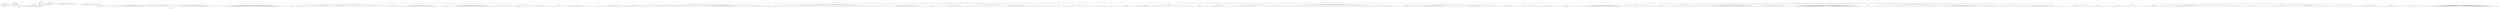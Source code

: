 graph Tree {
	"t0" [label = "TEI"];
	"t1" [label = "teiHeader"];
	"t2" [label = "fileDesc"];
	"t3" [label = "titleStmt"];
	"t4" [label = "title"];
	"t5" [label = "title"];
	"t6" [label = "author"];
	"t7" [label = "idno"];
	"t8" [label = "idno"];
	"t9" [label = "persName"];
	"t10" [label = "forename"];
	"t11" [label = "surname"];
	"t12" [label = "author"];
	"t13" [label = "author"];
	"t14" [label = "author"];
	"t15" [label = "idno"];
	"t16" [label = "persName"];
	"t17" [label = "editor"];
	"t18" [label = "publicationStmt"];
	"t19" [label = "publisher"];
	"t20" [label = "idno"];
	"t21" [label = "idno"];
	"t22" [label = "idno"];
	"t23" [label = "availability"];
	"t24" [label = "licence"];
	"t25" [label = "ab"];
	"t26" [label = "ref"];
	"t27" [label = "sourceDesc"];
	"t28" [label = "bibl"];
	"t29" [label = "name"];
	"t30" [label = "idno"];
	"t31" [label = "idno"];
	"t32" [label = "availability"];
	"t33" [label = "licence"];
	"t34" [label = "ab"];
	"t35" [label = "ref"];
	"t36" [label = "bibl"];
	"t37" [label = "date"];
	"t38" [label = "date"];
	"t39" [label = "idno"];
	"t40" [label = "profileDesc"];
	"t41" [label = "particDesc"];
	"t42" [label = "listPerson"];
	"t43" [label = "person"];
	"t44" [label = "persName"];
	"t45" [label = "person"];
	"t46" [label = "persName"];
	"t47" [label = "person"];
	"t48" [label = "persName"];
	"t49" [label = "person"];
	"t50" [label = "persName"];
	"t51" [label = "person"];
	"t52" [label = "persName"];
	"t53" [label = "person"];
	"t54" [label = "persName"];
	"t55" [label = "person"];
	"t56" [label = "persName"];
	"t57" [label = "person"];
	"t58" [label = "persName"];
	"t59" [label = "person"];
	"t60" [label = "persName"];
	"t61" [label = "person"];
	"t62" [label = "persName"];
	"t63" [label = "textClass"];
	"t64" [label = "keywords"];
	"t65" [label = "term"];
	"t66" [label = "term"];
	"t67" [label = "classCode"];
	"t68" [label = "revisionDesc"];
	"t69" [label = "listChange"];
	"t70" [label = "change"];
	"t71" [label = "text"];
	"t72" [label = "front"];
	"t73" [label = "docTitle"];
	"t74" [label = "titlePart"];
	"t75" [label = "titlePart"];
	"t76" [label = "docDate"];
	"t77" [label = "docAuthor"];
	"t78" [label = "div"];
	"t79" [label = "div"];
	"t80" [label = "head"];
	"t81" [label = "p"];
	"t82" [label = "p"];
	"t83" [label = "p"];
	"t84" [label = "div"];
	"t85" [label = "p"];
	"t86" [label = "div"];
	"t87" [label = "p"];
	"t88" [label = "performance"];
	"t89" [label = "ab"];
	"t90" [label = "ab"];
	"t91" [label = "div"];
	"t92" [label = "head"];
	"t93" [label = "p"];
	"t94" [label = "l"];
	"t95" [label = "l"];
	"t96" [label = "l"];
	"t97" [label = "p"];
	"t98" [label = "p"];
	"t99" [label = "p"];
	"t100" [label = "p"];
	"t101" [label = "p"];
	"t102" [label = "p"];
	"t103" [label = "p"];
	"t104" [label = "p"];
	"t105" [label = "p"];
	"t106" [label = "p"];
	"t107" [label = "l"];
	"t108" [label = "l"];
	"t109" [label = "l"];
	"t110" [label = "l"];
	"t111" [label = "p"];
	"t112" [label = "p"];
	"t113" [label = "p"];
	"t114" [label = "p"];
	"t115" [label = "p"];
	"t116" [label = "p"];
	"t117" [label = "castList"];
	"t118" [label = "head"];
	"t119" [label = "castItem"];
	"t120" [label = "role"];
	"t121" [label = "castItem"];
	"t122" [label = "role"];
	"t123" [label = "castItem"];
	"t124" [label = "role"];
	"t125" [label = "castItem"];
	"t126" [label = "role"];
	"t127" [label = "castItem"];
	"t128" [label = "role"];
	"t129" [label = "castItem"];
	"t130" [label = "role"];
	"t131" [label = "castItem"];
	"t132" [label = "role"];
	"t133" [label = "castItem"];
	"t134" [label = "role"];
	"t135" [label = "castItem"];
	"t136" [label = "role"];
	"t137" [label = "castItem"];
	"t138" [label = "role"];
	"t139" [label = "castItem"];
	"t140" [label = "role"];
	"t141" [label = "body"];
	"t142" [label = "div"];
	"t143" [label = "head"];
	"t144" [label = "div"];
	"t145" [label = "head"];
	"t146" [label = "sp"];
	"t147" [label = "speaker"];
	"t148" [label = "l"];
	"t149" [label = "l"];
	"t150" [label = "sp"];
	"t151" [label = "speaker"];
	"t152" [label = "l"];
	"t153" [label = "l"];
	"t154" [label = "l"];
	"t155" [label = "l"];
	"t156" [label = "l"];
	"t157" [label = "l"];
	"t158" [label = "l"];
	"t159" [label = "sp"];
	"t160" [label = "speaker"];
	"t161" [label = "l"];
	"t162" [label = "l"];
	"t163" [label = "note"];
	"t164" [label = "l"];
	"t165" [label = "sp"];
	"t166" [label = "speaker"];
	"t167" [label = "l"];
	"t168" [label = "l"];
	"t169" [label = "l"];
	"t170" [label = "l"];
	"t171" [label = "l"];
	"t172" [label = "l"];
	"t173" [label = "l"];
	"t174" [label = "l"];
	"t175" [label = "l"];
	"t176" [label = "l"];
	"t177" [label = "l"];
	"t178" [label = "l"];
	"t179" [label = "l"];
	"t180" [label = "l"];
	"t181" [label = "l"];
	"t182" [label = "l"];
	"t183" [label = "l"];
	"t184" [label = "l"];
	"t185" [label = "l"];
	"t186" [label = "l"];
	"t187" [label = "l"];
	"t188" [label = "l"];
	"t189" [label = "l"];
	"t190" [label = "l"];
	"t191" [label = "l"];
	"t192" [label = "l"];
	"t193" [label = "l"];
	"t194" [label = "sp"];
	"t195" [label = "speaker"];
	"t196" [label = "l"];
	"t197" [label = "sp"];
	"t198" [label = "speaker"];
	"t199" [label = "l"];
	"t200" [label = "sp"];
	"t201" [label = "speaker"];
	"t202" [label = "l"];
	"t203" [label = "l"];
	"t204" [label = "l"];
	"t205" [label = "l"];
	"t206" [label = "l"];
	"t207" [label = "l"];
	"t208" [label = "l"];
	"t209" [label = "l"];
	"t210" [label = "l"];
	"t211" [label = "l"];
	"t212" [label = "l"];
	"t213" [label = "l"];
	"t214" [label = "l"];
	"t215" [label = "l"];
	"t216" [label = "l"];
	"t217" [label = "l"];
	"t218" [label = "ab"];
	"t219" [label = "lg"];
	"t220" [label = "l"];
	"t221" [label = "l"];
	"t222" [label = "l"];
	"t223" [label = "l"];
	"t224" [label = "l"];
	"t225" [label = "l"];
	"t226" [label = "sp"];
	"t227" [label = "speaker"];
	"t228" [label = "l"];
	"t229" [label = "sp"];
	"t230" [label = "speaker"];
	"t231" [label = "l"];
	"t232" [label = "l"];
	"t233" [label = "l"];
	"t234" [label = "l"];
	"t235" [label = "l"];
	"t236" [label = "l"];
	"t237" [label = "l"];
	"t238" [label = "l"];
	"t239" [label = "l"];
	"t240" [label = "l"];
	"t241" [label = "note"];
	"t242" [label = "l"];
	"t243" [label = "l"];
	"t244" [label = "l"];
	"t245" [label = "l"];
	"t246" [label = "l"];
	"t247" [label = "l"];
	"t248" [label = "l"];
	"t249" [label = "l"];
	"t250" [label = "l"];
	"t251" [label = "l"];
	"t252" [label = "l"];
	"t253" [label = "l"];
	"t254" [label = "l"];
	"t255" [label = "l"];
	"t256" [label = "l"];
	"t257" [label = "l"];
	"t258" [label = "l"];
	"t259" [label = "l"];
	"t260" [label = "l"];
	"t261" [label = "l"];
	"t262" [label = "l"];
	"t263" [label = "l"];
	"t264" [label = "l"];
	"t265" [label = "l"];
	"t266" [label = "sp"];
	"t267" [label = "speaker"];
	"t268" [label = "l"];
	"t269" [label = "l"];
	"t270" [label = "l"];
	"t271" [label = "l"];
	"t272" [label = "l"];
	"t273" [label = "sp"];
	"t274" [label = "speaker"];
	"t275" [label = "l"];
	"t276" [label = "l"];
	"t277" [label = "l"];
	"t278" [label = "l"];
	"t279" [label = "l"];
	"t280" [label = "l"];
	"t281" [label = "l"];
	"t282" [label = "l"];
	"t283" [label = "l"];
	"t284" [label = "l"];
	"t285" [label = "l"];
	"t286" [label = "l"];
	"t287" [label = "l"];
	"t288" [label = "l"];
	"t289" [label = "l"];
	"t290" [label = "l"];
	"t291" [label = "l"];
	"t292" [label = "l"];
	"t293" [label = "l"];
	"t294" [label = "l"];
	"t295" [label = "l"];
	"t296" [label = "l"];
	"t297" [label = "l"];
	"t298" [label = "l"];
	"t299" [label = "l"];
	"t300" [label = "l"];
	"t301" [label = "l"];
	"t302" [label = "l"];
	"t303" [label = "l"];
	"t304" [label = "l"];
	"t305" [label = "l"];
	"t306" [label = "l"];
	"t307" [label = "l"];
	"t308" [label = "l"];
	"t309" [label = "l"];
	"t310" [label = "l"];
	"t311" [label = "l"];
	"t312" [label = "l"];
	"t313" [label = "l"];
	"t314" [label = "l"];
	"t315" [label = "l"];
	"t316" [label = "l"];
	"t317" [label = "l"];
	"t318" [label = "l"];
	"t319" [label = "l"];
	"t320" [label = "l"];
	"t321" [label = "l"];
	"t322" [label = "l"];
	"t323" [label = "l"];
	"t324" [label = "l"];
	"t325" [label = "l"];
	"t326" [label = "l"];
	"t327" [label = "l"];
	"t328" [label = "l"];
	"t329" [label = "l"];
	"t330" [label = "l"];
	"t331" [label = "l"];
	"t332" [label = "l"];
	"t333" [label = "l"];
	"t334" [label = "div"];
	"t335" [label = "head"];
	"t336" [label = "sp"];
	"t337" [label = "speaker"];
	"t338" [label = "l"];
	"t339" [label = "l"];
	"t340" [label = "l"];
	"t341" [label = "l"];
	"t342" [label = "l"];
	"t343" [label = "l"];
	"t344" [label = "l"];
	"t345" [label = "l"];
	"t346" [label = "sp"];
	"t347" [label = "speaker"];
	"t348" [label = "l"];
	"t349" [label = "l"];
	"t350" [label = "l"];
	"t351" [label = "l"];
	"t352" [label = "l"];
	"t353" [label = "l"];
	"t354" [label = "l"];
	"t355" [label = "l"];
	"t356" [label = "l"];
	"t357" [label = "l"];
	"t358" [label = "sp"];
	"t359" [label = "speaker"];
	"t360" [label = "l"];
	"t361" [label = "sp"];
	"t362" [label = "speaker"];
	"t363" [label = "l"];
	"t364" [label = "sp"];
	"t365" [label = "speaker"];
	"t366" [label = "l"];
	"t367" [label = "sp"];
	"t368" [label = "speaker"];
	"t369" [label = "l"];
	"t370" [label = "l"];
	"t371" [label = "l"];
	"t372" [label = "l"];
	"t373" [label = "l"];
	"t374" [label = "l"];
	"t375" [label = "l"];
	"t376" [label = "l"];
	"t377" [label = "l"];
	"t378" [label = "l"];
	"t379" [label = "l"];
	"t380" [label = "l"];
	"t381" [label = "l"];
	"t382" [label = "sp"];
	"t383" [label = "speaker"];
	"t384" [label = "l"];
	"t385" [label = "l"];
	"t386" [label = "l"];
	"t387" [label = "l"];
	"t388" [label = "l"];
	"t389" [label = "l"];
	"t390" [label = "l"];
	"t391" [label = "l"];
	"t392" [label = "l"];
	"t393" [label = "l"];
	"t394" [label = "l"];
	"t395" [label = "l"];
	"t396" [label = "l"];
	"t397" [label = "l"];
	"t398" [label = "sp"];
	"t399" [label = "speaker"];
	"t400" [label = "l"];
	"t401" [label = "l"];
	"t402" [label = "l"];
	"t403" [label = "l"];
	"t404" [label = "sp"];
	"t405" [label = "speaker"];
	"t406" [label = "l"];
	"t407" [label = "sp"];
	"t408" [label = "speaker"];
	"t409" [label = "l"];
	"t410" [label = "sp"];
	"t411" [label = "speaker"];
	"t412" [label = "l"];
	"t413" [label = "l"];
	"t414" [label = "l"];
	"t415" [label = "l"];
	"t416" [label = "l"];
	"t417" [label = "sp"];
	"t418" [label = "speaker"];
	"t419" [label = "l"];
	"t420" [label = "sp"];
	"t421" [label = "speaker"];
	"t422" [label = "l"];
	"t423" [label = "l"];
	"t424" [label = "l"];
	"t425" [label = "l"];
	"t426" [label = "l"];
	"t427" [label = "l"];
	"t428" [label = "l"];
	"t429" [label = "sp"];
	"t430" [label = "speaker"];
	"t431" [label = "l"];
	"t432" [label = "l"];
	"t433" [label = "l"];
	"t434" [label = "l"];
	"t435" [label = "sp"];
	"t436" [label = "speaker"];
	"t437" [label = "l"];
	"t438" [label = "l"];
	"t439" [label = "l"];
	"t440" [label = "note"];
	"t441" [label = "l"];
	"t442" [label = "l"];
	"t443" [label = "l"];
	"t444" [label = "l"];
	"t445" [label = "l"];
	"t446" [label = "l"];
	"t447" [label = "l"];
	"t448" [label = "l"];
	"t449" [label = "l"];
	"t450" [label = "sp"];
	"t451" [label = "speaker"];
	"t452" [label = "l"];
	"t453" [label = "l"];
	"t454" [label = "l"];
	"t455" [label = "l"];
	"t456" [label = "l"];
	"t457" [label = "l"];
	"t458" [label = "l"];
	"t459" [label = "l"];
	"t460" [label = "l"];
	"t461" [label = "l"];
	"t462" [label = "l"];
	"t463" [label = "l"];
	"t464" [label = "l"];
	"t465" [label = "l"];
	"t466" [label = "l"];
	"t467" [label = "l"];
	"t468" [label = "l"];
	"t469" [label = "l"];
	"t470" [label = "l"];
	"t471" [label = "l"];
	"t472" [label = "l"];
	"t473" [label = "l"];
	"t474" [label = "l"];
	"t475" [label = "l"];
	"t476" [label = "l"];
	"t477" [label = "note"];
	"t478" [label = "l"];
	"t479" [label = "l"];
	"t480" [label = "l"];
	"t481" [label = "l"];
	"t482" [label = "l"];
	"t483" [label = "l"];
	"t484" [label = "l"];
	"t485" [label = "l"];
	"t486" [label = "l"];
	"t487" [label = "div"];
	"t488" [label = "head"];
	"t489" [label = "sp"];
	"t490" [label = "speaker"];
	"t491" [label = "l"];
	"t492" [label = "l"];
	"t493" [label = "l"];
	"t494" [label = "l"];
	"t495" [label = "sp"];
	"t496" [label = "speaker"];
	"t497" [label = "l"];
	"t498" [label = "sp"];
	"t499" [label = "speaker"];
	"t500" [label = "l"];
	"t501" [label = "l"];
	"t502" [label = "l"];
	"t503" [label = "l"];
	"t504" [label = "l"];
	"t505" [label = "l"];
	"t506" [label = "l"];
	"t507" [label = "l"];
	"t508" [label = "l"];
	"t509" [label = "l"];
	"t510" [label = "l"];
	"t511" [label = "l"];
	"t512" [label = "l"];
	"t513" [label = "l"];
	"t514" [label = "l"];
	"t515" [label = "l"];
	"t516" [label = "l"];
	"t517" [label = "note"];
	"t518" [label = "l"];
	"t519" [label = "l"];
	"t520" [label = "l"];
	"t521" [label = "l"];
	"t522" [label = "l"];
	"t523" [label = "l"];
	"t524" [label = "l"];
	"t525" [label = "l"];
	"t526" [label = "l"];
	"t527" [label = "l"];
	"t528" [label = "l"];
	"t529" [label = "l"];
	"t530" [label = "l"];
	"t531" [label = "l"];
	"t532" [label = "l"];
	"t533" [label = "l"];
	"t534" [label = "l"];
	"t535" [label = "l"];
	"t536" [label = "l"];
	"t537" [label = "l"];
	"t538" [label = "l"];
	"t539" [label = "l"];
	"t540" [label = "l"];
	"t541" [label = "sp"];
	"t542" [label = "speaker"];
	"t543" [label = "l"];
	"t544" [label = "l"];
	"t545" [label = "l"];
	"t546" [label = "l"];
	"t547" [label = "l"];
	"t548" [label = "l"];
	"t549" [label = "l"];
	"t550" [label = "l"];
	"t551" [label = "l"];
	"t552" [label = "l"];
	"t553" [label = "l"];
	"t554" [label = "l"];
	"t555" [label = "l"];
	"t556" [label = "l"];
	"t557" [label = "l"];
	"t558" [label = "l"];
	"t559" [label = "l"];
	"t560" [label = "l"];
	"t561" [label = "div"];
	"t562" [label = "head"];
	"t563" [label = "sp"];
	"t564" [label = "speaker"];
	"t565" [label = "l"];
	"t566" [label = "sp"];
	"t567" [label = "speaker"];
	"t568" [label = "l"];
	"t569" [label = "sp"];
	"t570" [label = "speaker"];
	"t571" [label = "l"];
	"t572" [label = "l"];
	"t573" [label = "l"];
	"t574" [label = "l"];
	"t575" [label = "l"];
	"t576" [label = "l"];
	"t577" [label = "sp"];
	"t578" [label = "speaker"];
	"t579" [label = "l"];
	"t580" [label = "sp"];
	"t581" [label = "speaker"];
	"t582" [label = "l"];
	"t583" [label = "l"];
	"t584" [label = "l"];
	"t585" [label = "l"];
	"t586" [label = "l"];
	"t587" [label = "l"];
	"t588" [label = "l"];
	"t589" [label = "l"];
	"t590" [label = "l"];
	"t591" [label = "l"];
	"t592" [label = "l"];
	"t593" [label = "l"];
	"t594" [label = "l"];
	"t595" [label = "l"];
	"t596" [label = "sp"];
	"t597" [label = "speaker"];
	"t598" [label = "l"];
	"t599" [label = "l"];
	"t600" [label = "div"];
	"t601" [label = "head"];
	"t602" [label = "sp"];
	"t603" [label = "speaker"];
	"t604" [label = "l"];
	"t605" [label = "l"];
	"t606" [label = "l"];
	"t607" [label = "l"];
	"t608" [label = "l"];
	"t609" [label = "l"];
	"t610" [label = "l"];
	"t611" [label = "l"];
	"t612" [label = "sp"];
	"t613" [label = "speaker"];
	"t614" [label = "l"];
	"t615" [label = "l"];
	"t616" [label = "l"];
	"t617" [label = "l"];
	"t618" [label = "l"];
	"t619" [label = "l"];
	"t620" [label = "l"];
	"t621" [label = "l"];
	"t622" [label = "l"];
	"t623" [label = "l"];
	"t624" [label = "l"];
	"t625" [label = "l"];
	"t626" [label = "note"];
	"t627" [label = "l"];
	"t628" [label = "l"];
	"t629" [label = "l"];
	"t630" [label = "l"];
	"t631" [label = "l"];
	"t632" [label = "l"];
	"t633" [label = "l"];
	"t634" [label = "l"];
	"t635" [label = "sp"];
	"t636" [label = "speaker"];
	"t637" [label = "l"];
	"t638" [label = "l"];
	"t639" [label = "l"];
	"t640" [label = "l"];
	"t641" [label = "l"];
	"t642" [label = "l"];
	"t643" [label = "div"];
	"t644" [label = "head"];
	"t645" [label = "div"];
	"t646" [label = "head"];
	"t647" [label = "sp"];
	"t648" [label = "speaker"];
	"t649" [label = "l"];
	"t650" [label = "l"];
	"t651" [label = "l"];
	"t652" [label = "l"];
	"t653" [label = "sp"];
	"t654" [label = "speaker"];
	"t655" [label = "l"];
	"t656" [label = "l"];
	"t657" [label = "l"];
	"t658" [label = "l"];
	"t659" [label = "l"];
	"t660" [label = "note"];
	"t661" [label = "l"];
	"t662" [label = "l"];
	"t663" [label = "l"];
	"t664" [label = "l"];
	"t665" [label = "l"];
	"t666" [label = "l"];
	"t667" [label = "l"];
	"t668" [label = "l"];
	"t669" [label = "l"];
	"t670" [label = "l"];
	"t671" [label = "l"];
	"t672" [label = "l"];
	"t673" [label = "l"];
	"t674" [label = "sp"];
	"t675" [label = "speaker"];
	"t676" [label = "l"];
	"t677" [label = "l"];
	"t678" [label = "l"];
	"t679" [label = "l"];
	"t680" [label = "l"];
	"t681" [label = "l"];
	"t682" [label = "l"];
	"t683" [label = "l"];
	"t684" [label = "l"];
	"t685" [label = "l"];
	"t686" [label = "l"];
	"t687" [label = "l"];
	"t688" [label = "l"];
	"t689" [label = "l"];
	"t690" [label = "sp"];
	"t691" [label = "speaker"];
	"t692" [label = "l"];
	"t693" [label = "l"];
	"t694" [label = "l"];
	"t695" [label = "l"];
	"t696" [label = "l"];
	"t697" [label = "l"];
	"t698" [label = "l"];
	"t699" [label = "sp"];
	"t700" [label = "speaker"];
	"t701" [label = "l"];
	"t702" [label = "l"];
	"t703" [label = "l"];
	"t704" [label = "l"];
	"t705" [label = "l"];
	"t706" [label = "l"];
	"t707" [label = "l"];
	"t708" [label = "l"];
	"t709" [label = "l"];
	"t710" [label = "l"];
	"t711" [label = "l"];
	"t712" [label = "l"];
	"t713" [label = "l"];
	"t714" [label = "l"];
	"t715" [label = "l"];
	"t716" [label = "sp"];
	"t717" [label = "speaker"];
	"t718" [label = "l"];
	"t719" [label = "l"];
	"t720" [label = "l"];
	"t721" [label = "l"];
	"t722" [label = "l"];
	"t723" [label = "l"];
	"t724" [label = "l"];
	"t725" [label = "l"];
	"t726" [label = "l"];
	"t727" [label = "l"];
	"t728" [label = "l"];
	"t729" [label = "l"];
	"t730" [label = "sp"];
	"t731" [label = "speaker"];
	"t732" [label = "l"];
	"t733" [label = "l"];
	"t734" [label = "sp"];
	"t735" [label = "speaker"];
	"t736" [label = "l"];
	"t737" [label = "sp"];
	"t738" [label = "speaker"];
	"t739" [label = "l"];
	"t740" [label = "l"];
	"t741" [label = "l"];
	"t742" [label = "l"];
	"t743" [label = "l"];
	"t744" [label = "l"];
	"t745" [label = "l"];
	"t746" [label = "l"];
	"t747" [label = "l"];
	"t748" [label = "l"];
	"t749" [label = "sp"];
	"t750" [label = "speaker"];
	"t751" [label = "l"];
	"t752" [label = "sp"];
	"t753" [label = "speaker"];
	"t754" [label = "l"];
	"t755" [label = "l"];
	"t756" [label = "l"];
	"t757" [label = "l"];
	"t758" [label = "l"];
	"t759" [label = "l"];
	"t760" [label = "l"];
	"t761" [label = "l"];
	"t762" [label = "l"];
	"t763" [label = "l"];
	"t764" [label = "l"];
	"t765" [label = "l"];
	"t766" [label = "l"];
	"t767" [label = "l"];
	"t768" [label = "l"];
	"t769" [label = "l"];
	"t770" [label = "l"];
	"t771" [label = "l"];
	"t772" [label = "l"];
	"t773" [label = "l"];
	"t774" [label = "l"];
	"t775" [label = "l"];
	"t776" [label = "l"];
	"t777" [label = "l"];
	"t778" [label = "l"];
	"t779" [label = "l"];
	"t780" [label = "l"];
	"t781" [label = "l"];
	"t782" [label = "l"];
	"t783" [label = "l"];
	"t784" [label = "l"];
	"t785" [label = "l"];
	"t786" [label = "sp"];
	"t787" [label = "speaker"];
	"t788" [label = "l"];
	"t789" [label = "l"];
	"t790" [label = "l"];
	"t791" [label = "l"];
	"t792" [label = "sp"];
	"t793" [label = "speaker"];
	"t794" [label = "l"];
	"t795" [label = "l"];
	"t796" [label = "l"];
	"t797" [label = "l"];
	"t798" [label = "l"];
	"t799" [label = "l"];
	"t800" [label = "l"];
	"t801" [label = "l"];
	"t802" [label = "l"];
	"t803" [label = "l"];
	"t804" [label = "l"];
	"t805" [label = "l"];
	"t806" [label = "l"];
	"t807" [label = "l"];
	"t808" [label = "l"];
	"t809" [label = "l"];
	"t810" [label = "sp"];
	"t811" [label = "speaker"];
	"t812" [label = "l"];
	"t813" [label = "sp"];
	"t814" [label = "speaker"];
	"t815" [label = "l"];
	"t816" [label = "div"];
	"t817" [label = "head"];
	"t818" [label = "sp"];
	"t819" [label = "speaker"];
	"t820" [label = "l"];
	"t821" [label = "l"];
	"t822" [label = "l"];
	"t823" [label = "l"];
	"t824" [label = "l"];
	"t825" [label = "l"];
	"t826" [label = "l"];
	"t827" [label = "sp"];
	"t828" [label = "speaker"];
	"t829" [label = "l"];
	"t830" [label = "l"];
	"t831" [label = "sp"];
	"t832" [label = "speaker"];
	"t833" [label = "l"];
	"t834" [label = "l"];
	"t835" [label = "l"];
	"t836" [label = "l"];
	"t837" [label = "l"];
	"t838" [label = "l"];
	"t839" [label = "l"];
	"t840" [label = "l"];
	"t841" [label = "l"];
	"t842" [label = "sp"];
	"t843" [label = "speaker"];
	"t844" [label = "l"];
	"t845" [label = "sp"];
	"t846" [label = "speaker"];
	"t847" [label = "l"];
	"t848" [label = "l"];
	"t849" [label = "l"];
	"t850" [label = "sp"];
	"t851" [label = "speaker"];
	"t852" [label = "l"];
	"t853" [label = "sp"];
	"t854" [label = "speaker"];
	"t855" [label = "l"];
	"t856" [label = "l"];
	"t857" [label = "l"];
	"t858" [label = "sp"];
	"t859" [label = "speaker"];
	"t860" [label = "l"];
	"t861" [label = "l"];
	"t862" [label = "l"];
	"t863" [label = "sp"];
	"t864" [label = "speaker"];
	"t865" [label = "l"];
	"t866" [label = "l"];
	"t867" [label = "l"];
	"t868" [label = "l"];
	"t869" [label = "l"];
	"t870" [label = "l"];
	"t871" [label = "l"];
	"t872" [label = "l"];
	"t873" [label = "l"];
	"t874" [label = "l"];
	"t875" [label = "sp"];
	"t876" [label = "speaker"];
	"t877" [label = "l"];
	"t878" [label = "sp"];
	"t879" [label = "speaker"];
	"t880" [label = "l"];
	"t881" [label = "sp"];
	"t882" [label = "speaker"];
	"t883" [label = "l"];
	"t884" [label = "sp"];
	"t885" [label = "speaker"];
	"t886" [label = "l"];
	"t887" [label = "sp"];
	"t888" [label = "speaker"];
	"t889" [label = "l"];
	"t890" [label = "sp"];
	"t891" [label = "speaker"];
	"t892" [label = "l"];
	"t893" [label = "sp"];
	"t894" [label = "speaker"];
	"t895" [label = "l"];
	"t896" [label = "sp"];
	"t897" [label = "speaker"];
	"t898" [label = "l"];
	"t899" [label = "sp"];
	"t900" [label = "speaker"];
	"t901" [label = "l"];
	"t902" [label = "sp"];
	"t903" [label = "speaker"];
	"t904" [label = "l"];
	"t905" [label = "sp"];
	"t906" [label = "speaker"];
	"t907" [label = "l"];
	"t908" [label = "sp"];
	"t909" [label = "speaker"];
	"t910" [label = "l"];
	"t911" [label = "l"];
	"t912" [label = "sp"];
	"t913" [label = "speaker"];
	"t914" [label = "l"];
	"t915" [label = "sp"];
	"t916" [label = "speaker"];
	"t917" [label = "l"];
	"t918" [label = "sp"];
	"t919" [label = "speaker"];
	"t920" [label = "l"];
	"t921" [label = "l"];
	"t922" [label = "div"];
	"t923" [label = "head"];
	"t924" [label = "sp"];
	"t925" [label = "speaker"];
	"t926" [label = "l"];
	"t927" [label = "l"];
	"t928" [label = "l"];
	"t929" [label = "l"];
	"t930" [label = "sp"];
	"t931" [label = "speaker"];
	"t932" [label = "l"];
	"t933" [label = "l"];
	"t934" [label = "l"];
	"t935" [label = "l"];
	"t936" [label = "l"];
	"t937" [label = "l"];
	"t938" [label = "l"];
	"t939" [label = "l"];
	"t940" [label = "l"];
	"t941" [label = "l"];
	"t942" [label = "sp"];
	"t943" [label = "speaker"];
	"t944" [label = "l"];
	"t945" [label = "l"];
	"t946" [label = "l"];
	"t947" [label = "l"];
	"t948" [label = "l"];
	"t949" [label = "l"];
	"t950" [label = "l"];
	"t951" [label = "l"];
	"t952" [label = "l"];
	"t953" [label = "l"];
	"t954" [label = "l"];
	"t955" [label = "l"];
	"t956" [label = "l"];
	"t957" [label = "l"];
	"t958" [label = "l"];
	"t959" [label = "l"];
	"t960" [label = "l"];
	"t961" [label = "l"];
	"t962" [label = "l"];
	"t963" [label = "l"];
	"t964" [label = "l"];
	"t965" [label = "l"];
	"t966" [label = "l"];
	"t967" [label = "l"];
	"t968" [label = "l"];
	"t969" [label = "l"];
	"t970" [label = "l"];
	"t971" [label = "l"];
	"t972" [label = "l"];
	"t973" [label = "l"];
	"t974" [label = "l"];
	"t975" [label = "l"];
	"t976" [label = "div"];
	"t977" [label = "head"];
	"t978" [label = "sp"];
	"t979" [label = "speaker"];
	"t980" [label = "l"];
	"t981" [label = "l"];
	"t982" [label = "l"];
	"t983" [label = "l"];
	"t984" [label = "l"];
	"t985" [label = "l"];
	"t986" [label = "l"];
	"t987" [label = "l"];
	"t988" [label = "l"];
	"t989" [label = "l"];
	"t990" [label = "l"];
	"t991" [label = "l"];
	"t992" [label = "sp"];
	"t993" [label = "speaker"];
	"t994" [label = "l"];
	"t995" [label = "sp"];
	"t996" [label = "speaker"];
	"t997" [label = "l"];
	"t998" [label = "l"];
	"t999" [label = "l"];
	"t1000" [label = "l"];
	"t1001" [label = "l"];
	"t1002" [label = "l"];
	"t1003" [label = "l"];
	"t1004" [label = "l"];
	"t1005" [label = "l"];
	"t1006" [label = "l"];
	"t1007" [label = "l"];
	"t1008" [label = "l"];
	"t1009" [label = "l"];
	"t1010" [label = "l"];
	"t1011" [label = "l"];
	"t1012" [label = "l"];
	"t1013" [label = "stage"];
	"t1014" [label = "l"];
	"t1015" [label = "l"];
	"t1016" [label = "l"];
	"t1017" [label = "l"];
	"t1018" [label = "div"];
	"t1019" [label = "head"];
	"t1020" [label = "sp"];
	"t1021" [label = "speaker"];
	"t1022" [label = "l"];
	"t1023" [label = "l"];
	"t1024" [label = "l"];
	"t1025" [label = "l"];
	"t1026" [label = "sp"];
	"t1027" [label = "speaker"];
	"t1028" [label = "l"];
	"t1029" [label = "sp"];
	"t1030" [label = "speaker"];
	"t1031" [label = "l"];
	"t1032" [label = "l"];
	"t1033" [label = "l"];
	"t1034" [label = "l"];
	"t1035" [label = "l"];
	"t1036" [label = "sp"];
	"t1037" [label = "speaker"];
	"t1038" [label = "l"];
	"t1039" [label = "sp"];
	"t1040" [label = "speaker"];
	"t1041" [label = "l"];
	"t1042" [label = "sp"];
	"t1043" [label = "speaker"];
	"t1044" [label = "l"];
	"t1045" [label = "sp"];
	"t1046" [label = "speaker"];
	"t1047" [label = "l"];
	"t1048" [label = "l"];
	"t1049" [label = "l"];
	"t1050" [label = "l"];
	"t1051" [label = "sp"];
	"t1052" [label = "speaker"];
	"t1053" [label = "l"];
	"t1054" [label = "l"];
	"t1055" [label = "l"];
	"t1056" [label = "l"];
	"t1057" [label = "l"];
	"t1058" [label = "sp"];
	"t1059" [label = "speaker"];
	"t1060" [label = "l"];
	"t1061" [label = "l"];
	"t1062" [label = "l"];
	"t1063" [label = "l"];
	"t1064" [label = "l"];
	"t1065" [label = "l"];
	"t1066" [label = "l"];
	"t1067" [label = "l"];
	"t1068" [label = "l"];
	"t1069" [label = "l"];
	"t1070" [label = "l"];
	"t1071" [label = "l"];
	"t1072" [label = "l"];
	"t1073" [label = "l"];
	"t1074" [label = "l"];
	"t1075" [label = "l"];
	"t1076" [label = "l"];
	"t1077" [label = "l"];
	"t1078" [label = "l"];
	"t1079" [label = "l"];
	"t1080" [label = "l"];
	"t1081" [label = "l"];
	"t1082" [label = "l"];
	"t1083" [label = "sp"];
	"t1084" [label = "speaker"];
	"t1085" [label = "l"];
	"t1086" [label = "l"];
	"t1087" [label = "l"];
	"t1088" [label = "l"];
	"t1089" [label = "l"];
	"t1090" [label = "l"];
	"t1091" [label = "l"];
	"t1092" [label = "l"];
	"t1093" [label = "l"];
	"t1094" [label = "l"];
	"t1095" [label = "sp"];
	"t1096" [label = "speaker"];
	"t1097" [label = "l"];
	"t1098" [label = "l"];
	"t1099" [label = "l"];
	"t1100" [label = "l"];
	"t1101" [label = "l"];
	"t1102" [label = "l"];
	"t1103" [label = "l"];
	"t1104" [label = "l"];
	"t1105" [label = "l"];
	"t1106" [label = "l"];
	"t1107" [label = "l"];
	"t1108" [label = "l"];
	"t1109" [label = "div"];
	"t1110" [label = "head"];
	"t1111" [label = "sp"];
	"t1112" [label = "speaker"];
	"t1113" [label = "l"];
	"t1114" [label = "l"];
	"t1115" [label = "l"];
	"t1116" [label = "l"];
	"t1117" [label = "sp"];
	"t1118" [label = "speaker"];
	"t1119" [label = "l"];
	"t1120" [label = "l"];
	"t1121" [label = "div"];
	"t1122" [label = "head"];
	"t1123" [label = "sp"];
	"t1124" [label = "speaker"];
	"t1125" [label = "l"];
	"t1126" [label = "l"];
	"t1127" [label = "l"];
	"t1128" [label = "l"];
	"t1129" [label = "l"];
	"t1130" [label = "l"];
	"t1131" [label = "l"];
	"t1132" [label = "l"];
	"t1133" [label = "sp"];
	"t1134" [label = "speaker"];
	"t1135" [label = "l"];
	"t1136" [label = "l"];
	"t1137" [label = "l"];
	"t1138" [label = "sp"];
	"t1139" [label = "speaker"];
	"t1140" [label = "l"];
	"t1141" [label = "l"];
	"t1142" [label = "sp"];
	"t1143" [label = "speaker"];
	"t1144" [label = "l"];
	"t1145" [label = "l"];
	"t1146" [label = "l"];
	"t1147" [label = "sp"];
	"t1148" [label = "speaker"];
	"t1149" [label = "l"];
	"t1150" [label = "l"];
	"t1151" [label = "l"];
	"t1152" [label = "l"];
	"t1153" [label = "l"];
	"t1154" [label = "l"];
	"t1155" [label = "l"];
	"t1156" [label = "l"];
	"t1157" [label = "l"];
	"t1158" [label = "l"];
	"t1159" [label = "l"];
	"t1160" [label = "l"];
	"t1161" [label = "div"];
	"t1162" [label = "head"];
	"t1163" [label = "sp"];
	"t1164" [label = "speaker"];
	"t1165" [label = "l"];
	"t1166" [label = "l"];
	"t1167" [label = "l"];
	"t1168" [label = "l"];
	"t1169" [label = "l"];
	"t1170" [label = "l"];
	"t1171" [label = "l"];
	"t1172" [label = "l"];
	"t1173" [label = "l"];
	"t1174" [label = "l"];
	"t1175" [label = "l"];
	"t1176" [label = "div"];
	"t1177" [label = "head"];
	"t1178" [label = "div"];
	"t1179" [label = "head"];
	"t1180" [label = "sp"];
	"t1181" [label = "speaker"];
	"t1182" [label = "l"];
	"t1183" [label = "l"];
	"t1184" [label = "l"];
	"t1185" [label = "l"];
	"t1186" [label = "l"];
	"t1187" [label = "l"];
	"t1188" [label = "l"];
	"t1189" [label = "l"];
	"t1190" [label = "l"];
	"t1191" [label = "l"];
	"t1192" [label = "l"];
	"t1193" [label = "sp"];
	"t1194" [label = "speaker"];
	"t1195" [label = "l"];
	"t1196" [label = "l"];
	"t1197" [label = "l"];
	"t1198" [label = "l"];
	"t1199" [label = "l"];
	"t1200" [label = "l"];
	"t1201" [label = "l"];
	"t1202" [label = "l"];
	"t1203" [label = "l"];
	"t1204" [label = "l"];
	"t1205" [label = "l"];
	"t1206" [label = "l"];
	"t1207" [label = "l"];
	"t1208" [label = "l"];
	"t1209" [label = "l"];
	"t1210" [label = "l"];
	"t1211" [label = "l"];
	"t1212" [label = "sp"];
	"t1213" [label = "speaker"];
	"t1214" [label = "l"];
	"t1215" [label = "l"];
	"t1216" [label = "l"];
	"t1217" [label = "l"];
	"t1218" [label = "l"];
	"t1219" [label = "l"];
	"t1220" [label = "l"];
	"t1221" [label = "sp"];
	"t1222" [label = "speaker"];
	"t1223" [label = "l"];
	"t1224" [label = "l"];
	"t1225" [label = "sp"];
	"t1226" [label = "speaker"];
	"t1227" [label = "l"];
	"t1228" [label = "l"];
	"t1229" [label = "l"];
	"t1230" [label = "note"];
	"t1231" [label = "l"];
	"t1232" [label = "l"];
	"t1233" [label = "l"];
	"t1234" [label = "sp"];
	"t1235" [label = "speaker"];
	"t1236" [label = "l"];
	"t1237" [label = "l"];
	"t1238" [label = "l"];
	"t1239" [label = "sp"];
	"t1240" [label = "speaker"];
	"t1241" [label = "l"];
	"t1242" [label = "l"];
	"t1243" [label = "l"];
	"t1244" [label = "sp"];
	"t1245" [label = "speaker"];
	"t1246" [label = "l"];
	"t1247" [label = "l"];
	"t1248" [label = "l"];
	"t1249" [label = "l"];
	"t1250" [label = "l"];
	"t1251" [label = "l"];
	"t1252" [label = "div"];
	"t1253" [label = "head"];
	"t1254" [label = "sp"];
	"t1255" [label = "speaker"];
	"t1256" [label = "l"];
	"t1257" [label = "l"];
	"t1258" [label = "l"];
	"t1259" [label = "l"];
	"t1260" [label = "l"];
	"t1261" [label = "l"];
	"t1262" [label = "l"];
	"t1263" [label = "l"];
	"t1264" [label = "l"];
	"t1265" [label = "l"];
	"t1266" [label = "l"];
	"t1267" [label = "l"];
	"t1268" [label = "div"];
	"t1269" [label = "head"];
	"t1270" [label = "sp"];
	"t1271" [label = "speaker"];
	"t1272" [label = "l"];
	"t1273" [label = "l"];
	"t1274" [label = "l"];
	"t1275" [label = "l"];
	"t1276" [label = "l"];
	"t1277" [label = "l"];
	"t1278" [label = "l"];
	"t1279" [label = "l"];
	"t1280" [label = "l"];
	"t1281" [label = "l"];
	"t1282" [label = "l"];
	"t1283" [label = "l"];
	"t1284" [label = "l"];
	"t1285" [label = "l"];
	"t1286" [label = "l"];
	"t1287" [label = "l"];
	"t1288" [label = "l"];
	"t1289" [label = "l"];
	"t1290" [label = "l"];
	"t1291" [label = "l"];
	"t1292" [label = "div"];
	"t1293" [label = "head"];
	"t1294" [label = "sp"];
	"t1295" [label = "speaker"];
	"t1296" [label = "l"];
	"t1297" [label = "l"];
	"t1298" [label = "l"];
	"t1299" [label = "sp"];
	"t1300" [label = "speaker"];
	"t1301" [label = "l"];
	"t1302" [label = "l"];
	"t1303" [label = "l"];
	"t1304" [label = "l"];
	"t1305" [label = "l"];
	"t1306" [label = "l"];
	"t1307" [label = "l"];
	"t1308" [label = "l"];
	"t1309" [label = "l"];
	"t1310" [label = "l"];
	"t1311" [label = "l"];
	"t1312" [label = "l"];
	"t1313" [label = "l"];
	"t1314" [label = "l"];
	"t1315" [label = "l"];
	"t1316" [label = "l"];
	"t1317" [label = "l"];
	"t1318" [label = "l"];
	"t1319" [label = "l"];
	"t1320" [label = "l"];
	"t1321" [label = "l"];
	"t1322" [label = "l"];
	"t1323" [label = "l"];
	"t1324" [label = "sp"];
	"t1325" [label = "speaker"];
	"t1326" [label = "l"];
	"t1327" [label = "l"];
	"t1328" [label = "l"];
	"t1329" [label = "l"];
	"t1330" [label = "sp"];
	"t1331" [label = "speaker"];
	"t1332" [label = "l"];
	"t1333" [label = "sp"];
	"t1334" [label = "speaker"];
	"t1335" [label = "l"];
	"t1336" [label = "l"];
	"t1337" [label = "l"];
	"t1338" [label = "l"];
	"t1339" [label = "l"];
	"t1340" [label = "l"];
	"t1341" [label = "l"];
	"t1342" [label = "l"];
	"t1343" [label = "l"];
	"t1344" [label = "l"];
	"t1345" [label = "l"];
	"t1346" [label = "l"];
	"t1347" [label = "sp"];
	"t1348" [label = "speaker"];
	"t1349" [label = "l"];
	"t1350" [label = "l"];
	"t1351" [label = "l"];
	"t1352" [label = "l"];
	"t1353" [label = "div"];
	"t1354" [label = "head"];
	"t1355" [label = "sp"];
	"t1356" [label = "speaker"];
	"t1357" [label = "l"];
	"t1358" [label = "l"];
	"t1359" [label = "l"];
	"t1360" [label = "l"];
	"t1361" [label = "sp"];
	"t1362" [label = "speaker"];
	"t1363" [label = "l"];
	"t1364" [label = "sp"];
	"t1365" [label = "speaker"];
	"t1366" [label = "l"];
	"t1367" [label = "sp"];
	"t1368" [label = "speaker"];
	"t1369" [label = "l"];
	"t1370" [label = "sp"];
	"t1371" [label = "speaker"];
	"t1372" [label = "l"];
	"t1373" [label = "sp"];
	"t1374" [label = "speaker"];
	"t1375" [label = "l"];
	"t1376" [label = "l"];
	"t1377" [label = "l"];
	"t1378" [label = "l"];
	"t1379" [label = "l"];
	"t1380" [label = "sp"];
	"t1381" [label = "speaker"];
	"t1382" [label = "l"];
	"t1383" [label = "sp"];
	"t1384" [label = "speaker"];
	"t1385" [label = "l"];
	"t1386" [label = "sp"];
	"t1387" [label = "speaker"];
	"t1388" [label = "l"];
	"t1389" [label = "l"];
	"t1390" [label = "sp"];
	"t1391" [label = "speaker"];
	"t1392" [label = "l"];
	"t1393" [label = "sp"];
	"t1394" [label = "speaker"];
	"t1395" [label = "l"];
	"t1396" [label = "sp"];
	"t1397" [label = "speaker"];
	"t1398" [label = "l"];
	"t1399" [label = "sp"];
	"t1400" [label = "speaker"];
	"t1401" [label = "l"];
	"t1402" [label = "sp"];
	"t1403" [label = "speaker"];
	"t1404" [label = "l"];
	"t1405" [label = "sp"];
	"t1406" [label = "speaker"];
	"t1407" [label = "l"];
	"t1408" [label = "sp"];
	"t1409" [label = "speaker"];
	"t1410" [label = "l"];
	"t1411" [label = "sp"];
	"t1412" [label = "speaker"];
	"t1413" [label = "l"];
	"t1414" [label = "l"];
	"t1415" [label = "sp"];
	"t1416" [label = "speaker"];
	"t1417" [label = "l"];
	"t1418" [label = "l"];
	"t1419" [label = "l"];
	"t1420" [label = "l"];
	"t1421" [label = "l"];
	"t1422" [label = "sp"];
	"t1423" [label = "speaker"];
	"t1424" [label = "l"];
	"t1425" [label = "sp"];
	"t1426" [label = "speaker"];
	"t1427" [label = "l"];
	"t1428" [label = "sp"];
	"t1429" [label = "speaker"];
	"t1430" [label = "l"];
	"t1431" [label = "l"];
	"t1432" [label = "sp"];
	"t1433" [label = "speaker"];
	"t1434" [label = "l"];
	"t1435" [label = "sp"];
	"t1436" [label = "speaker"];
	"t1437" [label = "l"];
	"t1438" [label = "l"];
	"t1439" [label = "sp"];
	"t1440" [label = "speaker"];
	"t1441" [label = "l"];
	"t1442" [label = "sp"];
	"t1443" [label = "speaker"];
	"t1444" [label = "l"];
	"t1445" [label = "sp"];
	"t1446" [label = "speaker"];
	"t1447" [label = "l"];
	"t1448" [label = "l"];
	"t1449" [label = "l"];
	"t1450" [label = "l"];
	"t1451" [label = "l"];
	"t1452" [label = "l"];
	"t1453" [label = "l"];
	"t1454" [label = "l"];
	"t1455" [label = "l"];
	"t1456" [label = "l"];
	"t1457" [label = "l"];
	"t1458" [label = "l"];
	"t1459" [label = "l"];
	"t1460" [label = "l"];
	"t1461" [label = "l"];
	"t1462" [label = "l"];
	"t1463" [label = "l"];
	"t1464" [label = "l"];
	"t1465" [label = "l"];
	"t1466" [label = "l"];
	"t1467" [label = "div"];
	"t1468" [label = "head"];
	"t1469" [label = "sp"];
	"t1470" [label = "speaker"];
	"t1471" [label = "l"];
	"t1472" [label = "l"];
	"t1473" [label = "l"];
	"t1474" [label = "l"];
	"t1475" [label = "l"];
	"t1476" [label = "l"];
	"t1477" [label = "l"];
	"t1478" [label = "l"];
	"t1479" [label = "l"];
	"t1480" [label = "l"];
	"t1481" [label = "l"];
	"t1482" [label = "l"];
	"t1483" [label = "l"];
	"t1484" [label = "l"];
	"t1485" [label = "sp"];
	"t1486" [label = "speaker"];
	"t1487" [label = "l"];
	"t1488" [label = "sp"];
	"t1489" [label = "speaker"];
	"t1490" [label = "l"];
	"t1491" [label = "l"];
	"t1492" [label = "l"];
	"t1493" [label = "l"];
	"t1494" [label = "l"];
	"t1495" [label = "l"];
	"t1496" [label = "l"];
	"t1497" [label = "l"];
	"t1498" [label = "l"];
	"t1499" [label = "l"];
	"t1500" [label = "l"];
	"t1501" [label = "l"];
	"t1502" [label = "l"];
	"t1503" [label = "l"];
	"t1504" [label = "l"];
	"t1505" [label = "l"];
	"t1506" [label = "l"];
	"t1507" [label = "l"];
	"t1508" [label = "l"];
	"t1509" [label = "l"];
	"t1510" [label = "l"];
	"t1511" [label = "l"];
	"t1512" [label = "l"];
	"t1513" [label = "l"];
	"t1514" [label = "l"];
	"t1515" [label = "l"];
	"t1516" [label = "l"];
	"t1517" [label = "l"];
	"t1518" [label = "l"];
	"t1519" [label = "sp"];
	"t1520" [label = "speaker"];
	"t1521" [label = "l"];
	"t1522" [label = "l"];
	"t1523" [label = "l"];
	"t1524" [label = "l"];
	"t1525" [label = "l"];
	"t1526" [label = "l"];
	"t1527" [label = "sp"];
	"t1528" [label = "speaker"];
	"t1529" [label = "l"];
	"t1530" [label = "l"];
	"t1531" [label = "sp"];
	"t1532" [label = "speaker"];
	"t1533" [label = "l"];
	"t1534" [label = "l"];
	"t1535" [label = "l"];
	"t1536" [label = "l"];
	"t1537" [label = "l"];
	"t1538" [label = "l"];
	"t1539" [label = "l"];
	"t1540" [label = "l"];
	"t1541" [label = "l"];
	"t1542" [label = "l"];
	"t1543" [label = "l"];
	"t1544" [label = "l"];
	"t1545" [label = "l"];
	"t1546" [label = "l"];
	"t1547" [label = "l"];
	"t1548" [label = "l"];
	"t1549" [label = "l"];
	"t1550" [label = "l"];
	"t1551" [label = "l"];
	"t1552" [label = "l"];
	"t1553" [label = "sp"];
	"t1554" [label = "speaker"];
	"t1555" [label = "l"];
	"t1556" [label = "l"];
	"t1557" [label = "l"];
	"t1558" [label = "l"];
	"t1559" [label = "l"];
	"t1560" [label = "l"];
	"t1561" [label = "l"];
	"t1562" [label = "l"];
	"t1563" [label = "l"];
	"t1564" [label = "l"];
	"t1565" [label = "sp"];
	"t1566" [label = "speaker"];
	"t1567" [label = "l"];
	"t1568" [label = "l"];
	"t1569" [label = "l"];
	"t1570" [label = "l"];
	"t1571" [label = "l"];
	"t1572" [label = "l"];
	"t1573" [label = "l"];
	"t1574" [label = "l"];
	"t1575" [label = "l"];
	"t1576" [label = "l"];
	"t1577" [label = "l"];
	"t1578" [label = "l"];
	"t1579" [label = "l"];
	"t1580" [label = "l"];
	"t1581" [label = "l"];
	"t1582" [label = "l"];
	"t1583" [label = "sp"];
	"t1584" [label = "speaker"];
	"t1585" [label = "l"];
	"t1586" [label = "div"];
	"t1587" [label = "head"];
	"t1588" [label = "sp"];
	"t1589" [label = "speaker"];
	"t1590" [label = "l"];
	"t1591" [label = "l"];
	"t1592" [label = "l"];
	"t1593" [label = "l"];
	"t1594" [label = "l"];
	"t1595" [label = "l"];
	"t1596" [label = "sp"];
	"t1597" [label = "speaker"];
	"t1598" [label = "l"];
	"t1599" [label = "l"];
	"t1600" [label = "sp"];
	"t1601" [label = "speaker"];
	"t1602" [label = "l"];
	"t1603" [label = "sp"];
	"t1604" [label = "speaker"];
	"t1605" [label = "l"];
	"t1606" [label = "l"];
	"t1607" [label = "sp"];
	"t1608" [label = "speaker"];
	"t1609" [label = "l"];
	"t1610" [label = "sp"];
	"t1611" [label = "speaker"];
	"t1612" [label = "l"];
	"t1613" [label = "l"];
	"t1614" [label = "l"];
	"t1615" [label = "l"];
	"t1616" [label = "l"];
	"t1617" [label = "l"];
	"t1618" [label = "note"];
	"t1619" [label = "l"];
	"t1620" [label = "l"];
	"t1621" [label = "l"];
	"t1622" [label = "l"];
	"t1623" [label = "l"];
	"t1624" [label = "l"];
	"t1625" [label = "l"];
	"t1626" [label = "l"];
	"t1627" [label = "sp"];
	"t1628" [label = "speaker"];
	"t1629" [label = "l"];
	"t1630" [label = "l"];
	"t1631" [label = "l"];
	"t1632" [label = "l"];
	"t1633" [label = "l"];
	"t1634" [label = "l"];
	"t1635" [label = "stage"];
	"t1636" [label = "l"];
	"t1637" [label = "l"];
	"t1638" [label = "l"];
	"t1639" [label = "l"];
	"t1640" [label = "l"];
	"t1641" [label = "l"];
	"t1642" [label = "div"];
	"t1643" [label = "head"];
	"t1644" [label = "div"];
	"t1645" [label = "head"];
	"t1646" [label = "sp"];
	"t1647" [label = "speaker"];
	"t1648" [label = "l"];
	"t1649" [label = "l"];
	"t1650" [label = "l"];
	"t1651" [label = "l"];
	"t1652" [label = "l"];
	"t1653" [label = "sp"];
	"t1654" [label = "speaker"];
	"t1655" [label = "l"];
	"t1656" [label = "l"];
	"t1657" [label = "l"];
	"t1658" [label = "l"];
	"t1659" [label = "l"];
	"t1660" [label = "l"];
	"t1661" [label = "l"];
	"t1662" [label = "l"];
	"t1663" [label = "l"];
	"t1664" [label = "l"];
	"t1665" [label = "l"];
	"t1666" [label = "l"];
	"t1667" [label = "l"];
	"t1668" [label = "l"];
	"t1669" [label = "l"];
	"t1670" [label = "l"];
	"t1671" [label = "l"];
	"t1672" [label = "l"];
	"t1673" [label = "l"];
	"t1674" [label = "l"];
	"t1675" [label = "l"];
	"t1676" [label = "l"];
	"t1677" [label = "l"];
	"t1678" [label = "l"];
	"t1679" [label = "l"];
	"t1680" [label = "l"];
	"t1681" [label = "l"];
	"t1682" [label = "l"];
	"t1683" [label = "l"];
	"t1684" [label = "l"];
	"t1685" [label = "l"];
	"t1686" [label = "l"];
	"t1687" [label = "l"];
	"t1688" [label = "l"];
	"t1689" [label = "l"];
	"t1690" [label = "l"];
	"t1691" [label = "l"];
	"t1692" [label = "l"];
	"t1693" [label = "sp"];
	"t1694" [label = "speaker"];
	"t1695" [label = "l"];
	"t1696" [label = "sp"];
	"t1697" [label = "speaker"];
	"t1698" [label = "l"];
	"t1699" [label = "l"];
	"t1700" [label = "l"];
	"t1701" [label = "l"];
	"t1702" [label = "l"];
	"t1703" [label = "sp"];
	"t1704" [label = "speaker"];
	"t1705" [label = "l"];
	"t1706" [label = "sp"];
	"t1707" [label = "speaker"];
	"t1708" [label = "l"];
	"t1709" [label = "l"];
	"t1710" [label = "l"];
	"t1711" [label = "l"];
	"t1712" [label = "l"];
	"t1713" [label = "l"];
	"t1714" [label = "l"];
	"t1715" [label = "l"];
	"t1716" [label = "sp"];
	"t1717" [label = "speaker"];
	"t1718" [label = "l"];
	"t1719" [label = "l"];
	"t1720" [label = "sp"];
	"t1721" [label = "speaker"];
	"t1722" [label = "l"];
	"t1723" [label = "l"];
	"t1724" [label = "div"];
	"t1725" [label = "head"];
	"t1726" [label = "sp"];
	"t1727" [label = "speaker"];
	"t1728" [label = "l"];
	"t1729" [label = "l"];
	"t1730" [label = "l"];
	"t1731" [label = "l"];
	"t1732" [label = "l"];
	"t1733" [label = "l"];
	"t1734" [label = "l"];
	"t1735" [label = "l"];
	"t1736" [label = "l"];
	"t1737" [label = "l"];
	"t1738" [label = "div"];
	"t1739" [label = "head"];
	"t1740" [label = "sp"];
	"t1741" [label = "speaker"];
	"t1742" [label = "l"];
	"t1743" [label = "l"];
	"t1744" [label = "l"];
	"t1745" [label = "l"];
	"t1746" [label = "l"];
	"t1747" [label = "l"];
	"t1748" [label = "l"];
	"t1749" [label = "sp"];
	"t1750" [label = "speaker"];
	"t1751" [label = "l"];
	"t1752" [label = "l"];
	"t1753" [label = "sp"];
	"t1754" [label = "speaker"];
	"t1755" [label = "l"];
	"t1756" [label = "sp"];
	"t1757" [label = "speaker"];
	"t1758" [label = "l"];
	"t1759" [label = "sp"];
	"t1760" [label = "speaker"];
	"t1761" [label = "l"];
	"t1762" [label = "l"];
	"t1763" [label = "sp"];
	"t1764" [label = "speaker"];
	"t1765" [label = "l"];
	"t1766" [label = "sp"];
	"t1767" [label = "speaker"];
	"t1768" [label = "l"];
	"t1769" [label = "div"];
	"t1770" [label = "head"];
	"t1771" [label = "sp"];
	"t1772" [label = "speaker"];
	"t1773" [label = "l"];
	"t1774" [label = "l"];
	"t1775" [label = "l"];
	"t1776" [label = "sp"];
	"t1777" [label = "speaker"];
	"t1778" [label = "l"];
	"t1779" [label = "l"];
	"t1780" [label = "l"];
	"t1781" [label = "l"];
	"t1782" [label = "sp"];
	"t1783" [label = "speaker"];
	"t1784" [label = "l"];
	"t1785" [label = "l"];
	"t1786" [label = "l"];
	"t1787" [label = "l"];
	"t1788" [label = "l"];
	"t1789" [label = "l"];
	"t1790" [label = "l"];
	"t1791" [label = "l"];
	"t1792" [label = "l"];
	"t1793" [label = "l"];
	"t1794" [label = "l"];
	"t1795" [label = "l"];
	"t1796" [label = "l"];
	"t1797" [label = "l"];
	"t1798" [label = "l"];
	"t1799" [label = "l"];
	"t1800" [label = "l"];
	"t1801" [label = "l"];
	"t1802" [label = "l"];
	"t1803" [label = "l"];
	"t1804" [label = "l"];
	"t1805" [label = "l"];
	"t1806" [label = "l"];
	"t1807" [label = "l"];
	"t1808" [label = "l"];
	"t1809" [label = "l"];
	"t1810" [label = "l"];
	"t1811" [label = "l"];
	"t1812" [label = "l"];
	"t1813" [label = "l"];
	"t1814" [label = "l"];
	"t1815" [label = "l"];
	"t1816" [label = "l"];
	"t1817" [label = "l"];
	"t1818" [label = "l"];
	"t1819" [label = "l"];
	"t1820" [label = "l"];
	"t1821" [label = "l"];
	"t1822" [label = "l"];
	"t1823" [label = "l"];
	"t1824" [label = "l"];
	"t1825" [label = "l"];
	"t1826" [label = "l"];
	"t1827" [label = "l"];
	"t1828" [label = "l"];
	"t1829" [label = "l"];
	"t1830" [label = "l"];
	"t1831" [label = "sp"];
	"t1832" [label = "speaker"];
	"t1833" [label = "l"];
	"t1834" [label = "l"];
	"t1835" [label = "l"];
	"t1836" [label = "l"];
	"t1837" [label = "l"];
	"t1838" [label = "l"];
	"t1839" [label = "l"];
	"t1840" [label = "l"];
	"t1841" [label = "l"];
	"t1842" [label = "l"];
	"t1843" [label = "l"];
	"t1844" [label = "l"];
	"t1845" [label = "l"];
	"t1846" [label = "l"];
	"t1847" [label = "l"];
	"t1848" [label = "l"];
	"t1849" [label = "l"];
	"t1850" [label = "l"];
	"t1851" [label = "l"];
	"t1852" [label = "l"];
	"t1853" [label = "l"];
	"t1854" [label = "l"];
	"t1855" [label = "l"];
	"t1856" [label = "l"];
	"t1857" [label = "l"];
	"t1858" [label = "l"];
	"t1859" [label = "l"];
	"t1860" [label = "l"];
	"t1861" [label = "sp"];
	"t1862" [label = "speaker"];
	"t1863" [label = "l"];
	"t1864" [label = "l"];
	"t1865" [label = "l"];
	"t1866" [label = "l"];
	"t1867" [label = "l"];
	"t1868" [label = "l"];
	"t1869" [label = "l"];
	"t1870" [label = "l"];
	"t1871" [label = "l"];
	"t1872" [label = "l"];
	"t1873" [label = "l"];
	"t1874" [label = "l"];
	"t1875" [label = "l"];
	"t1876" [label = "l"];
	"t1877" [label = "l"];
	"t1878" [label = "l"];
	"t1879" [label = "l"];
	"t1880" [label = "l"];
	"t1881" [label = "l"];
	"t1882" [label = "l"];
	"t1883" [label = "l"];
	"t1884" [label = "l"];
	"t1885" [label = "l"];
	"t1886" [label = "l"];
	"t1887" [label = "l"];
	"t1888" [label = "l"];
	"t1889" [label = "l"];
	"t1890" [label = "l"];
	"t1891" [label = "l"];
	"t1892" [label = "l"];
	"t1893" [label = "l"];
	"t1894" [label = "l"];
	"t1895" [label = "l"];
	"t1896" [label = "l"];
	"t1897" [label = "l"];
	"t1898" [label = "l"];
	"t1899" [label = "l"];
	"t1900" [label = "l"];
	"t1901" [label = "l"];
	"t1902" [label = "l"];
	"t1903" [label = "l"];
	"t1904" [label = "l"];
	"t1905" [label = "l"];
	"t1906" [label = "l"];
	"t1907" [label = "l"];
	"t1908" [label = "l"];
	"t1909" [label = "l"];
	"t1910" [label = "l"];
	"t1911" [label = "l"];
	"t1912" [label = "l"];
	"t1913" [label = "l"];
	"t1914" [label = "l"];
	"t1915" [label = "l"];
	"t1916" [label = "l"];
	"t1917" [label = "l"];
	"t1918" [label = "l"];
	"t1919" [label = "l"];
	"t1920" [label = "l"];
	"t1921" [label = "l"];
	"t1922" [label = "l"];
	"t1923" [label = "l"];
	"t1924" [label = "l"];
	"t1925" [label = "l"];
	"t1926" [label = "l"];
	"t1927" [label = "l"];
	"t1928" [label = "l"];
	"t1929" [label = "l"];
	"t1930" [label = "l"];
	"t1931" [label = "div"];
	"t1932" [label = "head"];
	"t1933" [label = "sp"];
	"t1934" [label = "speaker"];
	"t1935" [label = "l"];
	"t1936" [label = "l"];
	"t1937" [label = "l"];
	"t1938" [label = "l"];
	"t1939" [label = "l"];
	"t1940" [label = "l"];
	"t1941" [label = "div"];
	"t1942" [label = "head"];
	"t1943" [label = "sp"];
	"t1944" [label = "speaker"];
	"t1945" [label = "l"];
	"t1946" [label = "l"];
	"t1947" [label = "l"];
	"t1948" [label = "l"];
	"t1949" [label = "l"];
	"t1950" [label = "l"];
	"t1951" [label = "l"];
	"t1952" [label = "l"];
	"t1953" [label = "l"];
	"t1954" [label = "l"];
	"t1955" [label = "l"];
	"t1956" [label = "l"];
	"t1957" [label = "sp"];
	"t1958" [label = "speaker"];
	"t1959" [label = "l"];
	"t1960" [label = "l"];
	"t1961" [label = "l"];
	"t1962" [label = "l"];
	"t1963" [label = "sp"];
	"t1964" [label = "speaker"];
	"t1965" [label = "l"];
	"t1966" [label = "sp"];
	"t1967" [label = "speaker"];
	"t1968" [label = "l"];
	"t1969" [label = "sp"];
	"t1970" [label = "speaker"];
	"t1971" [label = "l"];
	"t1972" [label = "l"];
	"t1973" [label = "l"];
	"t1974" [label = "l"];
	"t1975" [label = "l"];
	"t1976" [label = "sp"];
	"t1977" [label = "speaker"];
	"t1978" [label = "l"];
	"t1979" [label = "l"];
	"t1980" [label = "sp"];
	"t1981" [label = "speaker"];
	"t1982" [label = "l"];
	"t1983" [label = "sp"];
	"t1984" [label = "speaker"];
	"t1985" [label = "l"];
	"t1986" [label = "l"];
	"t1987" [label = "l"];
	"t1988" [label = "l"];
	"t1989" [label = "sp"];
	"t1990" [label = "speaker"];
	"t1991" [label = "l"];
	"t1992" [label = "l"];
	"t1993" [label = "l"];
	"t1994" [label = "l"];
	"t1995" [label = "l"];
	"t1996" [label = "l"];
	"t1997" [label = "sp"];
	"t1998" [label = "speaker"];
	"t1999" [label = "l"];
	"t2000" [label = "l"];
	"t2001" [label = "l"];
	"t2002" [label = "sp"];
	"t2003" [label = "speaker"];
	"t2004" [label = "l"];
	"t2005" [label = "sp"];
	"t2006" [label = "speaker"];
	"t2007" [label = "l"];
	"t2008" [label = "l"];
	"t2009" [label = "l"];
	"t2010" [label = "l"];
	"t2011" [label = "l"];
	"t2012" [label = "l"];
	"t2013" [label = "l"];
	"t2014" [label = "l"];
	"t2015" [label = "sp"];
	"t2016" [label = "speaker"];
	"t2017" [label = "l"];
	"t2018" [label = "l"];
	"t2019" [label = "l"];
	"t2020" [label = "l"];
	"t2021" [label = "l"];
	"t2022" [label = "l"];
	"t2023" [label = "l"];
	"t2024" [label = "l"];
	"t2025" [label = "note"];
	"t2026" [label = "l"];
	"t2027" [label = "l"];
	"t2028" [label = "l"];
	"t2029" [label = "l"];
	"t2030" [label = "l"];
	"t2031" [label = "l"];
	"t2032" [label = "l"];
	"t2033" [label = "l"];
	"t2034" [label = "l"];
	"t2035" [label = "l"];
	"t2036" [label = "l"];
	"t2037" [label = "l"];
	"t2038" [label = "l"];
	"t2039" [label = "l"];
	"t2040" [label = "l"];
	"t2041" [label = "l"];
	"t2042" [label = "l"];
	"t2043" [label = "l"];
	"t2044" [label = "l"];
	"t2045" [label = "l"];
	"t2046" [label = "l"];
	"t2047" [label = "l"];
	"t2048" [label = "l"];
	"t2049" [label = "l"];
	"t2050" [label = "sp"];
	"t2051" [label = "speaker"];
	"t2052" [label = "l"];
	"t2053" [label = "l"];
	"t2054" [label = "l"];
	"t2055" [label = "l"];
	"t2056" [label = "l"];
	"t2057" [label = "l"];
	"t2058" [label = "l"];
	"t2059" [label = "l"];
	"t2060" [label = "l"];
	"t2061" [label = "l"];
	"t2062" [label = "l"];
	"t2063" [label = "l"];
	"t2064" [label = "l"];
	"t2065" [label = "l"];
	"t2066" [label = "l"];
	"t2067" [label = "l"];
	"t2068" [label = "sp"];
	"t2069" [label = "speaker"];
	"t2070" [label = "l"];
	"t2071" [label = "l"];
	"t2072" [label = "l"];
	"t2073" [label = "l"];
	"t2074" [label = "l"];
	"t2075" [label = "l"];
	"t2076" [label = "l"];
	"t2077" [label = "l"];
	"t2078" [label = "div"];
	"t2079" [label = "head"];
	"t2080" [label = "sp"];
	"t2081" [label = "speaker"];
	"t2082" [label = "l"];
	"t2083" [label = "l"];
	"t2084" [label = "l"];
	"t2085" [label = "l"];
	"t2086" [label = "l"];
	"t2087" [label = "l"];
	"t2088" [label = "l"];
	"t2089" [label = "l"];
	"t2090" [label = "l"];
	"t2091" [label = "div"];
	"t2092" [label = "head"];
	"t2093" [label = "sp"];
	"t2094" [label = "speaker"];
	"t2095" [label = "l"];
	"t2096" [label = "sp"];
	"t2097" [label = "speaker"];
	"t2098" [label = "l"];
	"t2099" [label = "l"];
	"t2100" [label = "l"];
	"t2101" [label = "l"];
	"t2102" [label = "l"];
	"t2103" [label = "l"];
	"t2104" [label = "l"];
	"t2105" [label = "l"];
	"t2106" [label = "l"];
	"t2107" [label = "l"];
	"t2108" [label = "l"];
	"t2109" [label = "l"];
	"t2110" [label = "l"];
	"t2111" [label = "l"];
	"t2112" [label = "l"];
	"t2113" [label = "l"];
	"t2114" [label = "l"];
	"t2115" [label = "l"];
	"t2116" [label = "l"];
	"t2117" [label = "l"];
	"t2118" [label = "l"];
	"t2119" [label = "l"];
	"t2120" [label = "l"];
	"t2121" [label = "l"];
	"t2122" [label = "l"];
	"t2123" [label = "l"];
	"t2124" [label = "l"];
	"t2125" [label = "l"];
	"t2126" [label = "l"];
	"t2127" [label = "l"];
	"t2128" [label = "div"];
	"t2129" [label = "head"];
	"t2130" [label = "sp"];
	"t2131" [label = "speaker"];
	"t2132" [label = "l"];
	"t2133" [label = "l"];
	"t2134" [label = "l"];
	"t2135" [label = "l"];
	"t2136" [label = "l"];
	"t2137" [label = "l"];
	"t2138" [label = "l"];
	"t2139" [label = "div"];
	"t2140" [label = "head"];
	"t2141" [label = "sp"];
	"t2142" [label = "speaker"];
	"t2143" [label = "l"];
	"t2144" [label = "l"];
	"t2145" [label = "l"];
	"t2146" [label = "l"];
	"t2147" [label = "l"];
	"t2148" [label = "l"];
	"t2149" [label = "l"];
	"t2150" [label = "l"];
	"t2151" [label = "l"];
	"t2152" [label = "l"];
	"t2153" [label = "l"];
	"t2154" [label = "l"];
	"t2155" [label = "l"];
	"t2156" [label = "sp"];
	"t2157" [label = "speaker"];
	"t2158" [label = "l"];
	"t2159" [label = "sp"];
	"t2160" [label = "speaker"];
	"t2161" [label = "l"];
	"t2162" [label = "sp"];
	"t2163" [label = "speaker"];
	"t2164" [label = "l"];
	"t2165" [label = "l"];
	"t2166" [label = "l"];
	"t2167" [label = "l"];
	"t2168" [label = "l"];
	"t2169" [label = "div"];
	"t2170" [label = "head"];
	"t2171" [label = "sp"];
	"t2172" [label = "speaker"];
	"t2173" [label = "l"];
	"t2174" [label = "sp"];
	"t2175" [label = "speaker"];
	"t2176" [label = "l"];
	"t2177" [label = "sp"];
	"t2178" [label = "speaker"];
	"t2179" [label = "l"];
	"t2180" [label = "l"];
	"t2181" [label = "l"];
	"t2182" [label = "l"];
	"t2183" [label = "l"];
	"t2184" [label = "div"];
	"t2185" [label = "head"];
	"t2186" [label = "div"];
	"t2187" [label = "head"];
	"t2188" [label = "sp"];
	"t2189" [label = "speaker"];
	"t2190" [label = "l"];
	"t2191" [label = "l"];
	"t2192" [label = "l"];
	"t2193" [label = "l"];
	"t2194" [label = "l"];
	"t2195" [label = "l"];
	"t2196" [label = "l"];
	"t2197" [label = "l"];
	"t2198" [label = "l"];
	"t2199" [label = "l"];
	"t2200" [label = "l"];
	"t2201" [label = "l"];
	"t2202" [label = "l"];
	"t2203" [label = "l"];
	"t2204" [label = "sp"];
	"t2205" [label = "speaker"];
	"t2206" [label = "l"];
	"t2207" [label = "sp"];
	"t2208" [label = "speaker"];
	"t2209" [label = "l"];
	"t2210" [label = "l"];
	"t2211" [label = "l"];
	"t2212" [label = "l"];
	"t2213" [label = "l"];
	"t2214" [label = "sp"];
	"t2215" [label = "speaker"];
	"t2216" [label = "l"];
	"t2217" [label = "sp"];
	"t2218" [label = "speaker"];
	"t2219" [label = "l"];
	"t2220" [label = "l"];
	"t2221" [label = "l"];
	"t2222" [label = "l"];
	"t2223" [label = "div"];
	"t2224" [label = "head"];
	"t2225" [label = "sp"];
	"t2226" [label = "speaker"];
	"t2227" [label = "l"];
	"t2228" [label = "l"];
	"t2229" [label = "l"];
	"t2230" [label = "l"];
	"t2231" [label = "l"];
	"t2232" [label = "l"];
	"t2233" [label = "l"];
	"t2234" [label = "l"];
	"t2235" [label = "l"];
	"t2236" [label = "l"];
	"t2237" [label = "l"];
	"t2238" [label = "l"];
	"t2239" [label = "l"];
	"t2240" [label = "l"];
	"t2241" [label = "l"];
	"t2242" [label = "sp"];
	"t2243" [label = "speaker"];
	"t2244" [label = "l"];
	"t2245" [label = "l"];
	"t2246" [label = "sp"];
	"t2247" [label = "speaker"];
	"t2248" [label = "l"];
	"t2249" [label = "l"];
	"t2250" [label = "l"];
	"t2251" [label = "l"];
	"t2252" [label = "sp"];
	"t2253" [label = "speaker"];
	"t2254" [label = "l"];
	"t2255" [label = "l"];
	"t2256" [label = "l"];
	"t2257" [label = "l"];
	"t2258" [label = "l"];
	"t2259" [label = "l"];
	"t2260" [label = "l"];
	"t2261" [label = "l"];
	"t2262" [label = "l"];
	"t2263" [label = "l"];
	"t2264" [label = "l"];
	"t2265" [label = "l"];
	"t2266" [label = "l"];
	"t2267" [label = "l"];
	"t2268" [label = "l"];
	"t2269" [label = "l"];
	"t2270" [label = "l"];
	"t2271" [label = "l"];
	"t2272" [label = "l"];
	"t2273" [label = "l"];
	"t2274" [label = "l"];
	"t2275" [label = "l"];
	"t2276" [label = "l"];
	"t2277" [label = "l"];
	"t2278" [label = "l"];
	"t2279" [label = "l"];
	"t2280" [label = "l"];
	"t2281" [label = "sp"];
	"t2282" [label = "speaker"];
	"t2283" [label = "l"];
	"t2284" [label = "l"];
	"t2285" [label = "l"];
	"t2286" [label = "l"];
	"t2287" [label = "l"];
	"t2288" [label = "l"];
	"t2289" [label = "l"];
	"t2290" [label = "l"];
	"t2291" [label = "l"];
	"t2292" [label = "l"];
	"t2293" [label = "l"];
	"t2294" [label = "sp"];
	"t2295" [label = "speaker"];
	"t2296" [label = "l"];
	"t2297" [label = "l"];
	"t2298" [label = "l"];
	"t2299" [label = "sp"];
	"t2300" [label = "speaker"];
	"t2301" [label = "l"];
	"t2302" [label = "l"];
	"t2303" [label = "l"];
	"t2304" [label = "l"];
	"t2305" [label = "l"];
	"t2306" [label = "l"];
	"t2307" [label = "l"];
	"t2308" [label = "l"];
	"t2309" [label = "sp"];
	"t2310" [label = "speaker"];
	"t2311" [label = "l"];
	"t2312" [label = "l"];
	"t2313" [label = "l"];
	"t2314" [label = "l"];
	"t2315" [label = "l"];
	"t2316" [label = "l"];
	"t2317" [label = "l"];
	"t2318" [label = "l"];
	"t2319" [label = "l"];
	"t2320" [label = "l"];
	"t2321" [label = "l"];
	"t2322" [label = "sp"];
	"t2323" [label = "speaker"];
	"t2324" [label = "l"];
	"t2325" [label = "l"];
	"t2326" [label = "l"];
	"t2327" [label = "l"];
	"t2328" [label = "l"];
	"t2329" [label = "l"];
	"t2330" [label = "l"];
	"t2331" [label = "l"];
	"t2332" [label = "l"];
	"t2333" [label = "l"];
	"t2334" [label = "l"];
	"t2335" [label = "l"];
	"t2336" [label = "l"];
	"t2337" [label = "l"];
	"t2338" [label = "l"];
	"t2339" [label = "l"];
	"t2340" [label = "sp"];
	"t2341" [label = "speaker"];
	"t2342" [label = "l"];
	"t2343" [label = "l"];
	"t2344" [label = "l"];
	"t2345" [label = "l"];
	"t2346" [label = "div"];
	"t2347" [label = "head"];
	"t2348" [label = "sp"];
	"t2349" [label = "speaker"];
	"t2350" [label = "l"];
	"t2351" [label = "l"];
	"t2352" [label = "sp"];
	"t2353" [label = "speaker"];
	"t2354" [label = "l"];
	"t2355" [label = "l"];
	"t2356" [label = "l"];
	"t2357" [label = "l"];
	"t2358" [label = "l"];
	"t2359" [label = "l"];
	"t2360" [label = "l"];
	"t2361" [label = "l"];
	"t2362" [label = "l"];
	"t2363" [label = "l"];
	"t2364" [label = "l"];
	"t2365" [label = "l"];
	"t2366" [label = "l"];
	"t2367" [label = "l"];
	"t2368" [label = "sp"];
	"t2369" [label = "speaker"];
	"t2370" [label = "l"];
	"t2371" [label = "l"];
	"t2372" [label = "l"];
	"t2373" [label = "l"];
	"t2374" [label = "l"];
	"t2375" [label = "l"];
	"t2376" [label = "sp"];
	"t2377" [label = "speaker"];
	"t2378" [label = "l"];
	"t2379" [label = "l"];
	"t2380" [label = "l"];
	"t2381" [label = "l"];
	"t2382" [label = "l"];
	"t2383" [label = "l"];
	"t2384" [label = "l"];
	"t2385" [label = "l"];
	"t2386" [label = "l"];
	"t2387" [label = "l"];
	"t2388" [label = "l"];
	"t2389" [label = "l"];
	"t2390" [label = "l"];
	"t2391" [label = "l"];
	"t2392" [label = "l"];
	"t2393" [label = "l"];
	"t2394" [label = "l"];
	"t2395" [label = "sp"];
	"t2396" [label = "speaker"];
	"t2397" [label = "l"];
	"t2398" [label = "sp"];
	"t2399" [label = "speaker"];
	"t2400" [label = "l"];
	"t2401" [label = "sp"];
	"t2402" [label = "speaker"];
	"t2403" [label = "l"];
	"t2404" [label = "sp"];
	"t2405" [label = "speaker"];
	"t2406" [label = "l"];
	"t2407" [label = "l"];
	"t2408" [label = "l"];
	"t2409" [label = "l"];
	"t2410" [label = "l"];
	"t2411" [label = "l"];
	"t2412" [label = "l"];
	"t2413" [label = "l"];
	"t2414" [label = "l"];
	"t2415" [label = "div"];
	"t2416" [label = "head"];
	"t2417" [label = "sp"];
	"t2418" [label = "speaker"];
	"t2419" [label = "l"];
	"t2420" [label = "l"];
	"t2421" [label = "l"];
	"t2422" [label = "sp"];
	"t2423" [label = "speaker"];
	"t2424" [label = "l"];
	"t2425" [label = "sp"];
	"t2426" [label = "speaker"];
	"t2427" [label = "l"];
	"t2428" [label = "l"];
	"t2429" [label = "l"];
	"t2430" [label = "sp"];
	"t2431" [label = "speaker"];
	"t2432" [label = "l"];
	"t2433" [label = "l"];
	"t2434" [label = "l"];
	"t2435" [label = "l"];
	"t2436" [label = "l"];
	"t2437" [label = "sp"];
	"t2438" [label = "speaker"];
	"t2439" [label = "note"];
	"t2440" [label = "l"];
	"t2441" [label = "l"];
	"t2442" [label = "l"];
	"t2443" [label = "l"];
	"t2444" [label = "l"];
	"t2445" [label = "l"];
	"t2446" [label = "l"];
	"t2447" [label = "l"];
	"t2448" [label = "l"];
	"t2449" [label = "l"];
	"t2450" [label = "l"];
	"t2451" [label = "l"];
	"t2452" [label = "l"];
	"t2453" [label = "l"];
	"t2454" [label = "l"];
	"t2455" [label = "l"];
	"t2456" [label = "l"];
	"t2457" [label = "l"];
	"t2458" [label = "l"];
	"t2459" [label = "l"];
	"t2460" [label = "l"];
	"t2461" [label = "div"];
	"t2462" [label = "head"];
	"t2463" [label = "sp"];
	"t2464" [label = "speaker"];
	"t2465" [label = "l"];
	"t2466" [label = "l"];
	"t2467" [label = "l"];
	"t2468" [label = "l"];
	"t2469" [label = "l"];
	"t2470" [label = "l"];
	"t2471" [label = "l"];
	"t2472" [label = "l"];
	"t2473" [label = "l"];
	"t2474" [label = "l"];
	"t2475" [label = "l"];
	"t2476" [label = "l"];
	"t2477" [label = "l"];
	"t2478" [label = "l"];
	"t2479" [label = "l"];
	"t2480" [label = "l"];
	"t2481" [label = "l"];
	"t2482" [label = "sp"];
	"t2483" [label = "speaker"];
	"t2484" [label = "l"];
	"t2485" [label = "l"];
	"t2486" [label = "l"];
	"t2487" [label = "l"];
	"t2488" [label = "div"];
	"t2489" [label = "head"];
	"t2490" [label = "sp"];
	"t2491" [label = "speaker"];
	"t2492" [label = "l"];
	"t2493" [label = "l"];
	"t2494" [label = "sp"];
	"t2495" [label = "speaker"];
	"t2496" [label = "l"];
	"t2497" [label = "sp"];
	"t2498" [label = "speaker"];
	"t2499" [label = "l"];
	"t2500" [label = "l"];
	"t2501" [label = "l"];
	"t2502" [label = "l"];
	"t2503" [label = "l"];
	"t2504" [label = "l"];
	"t2505" [label = "sp"];
	"t2506" [label = "speaker"];
	"t2507" [label = "l"];
	"t2508" [label = "l"];
	"t2509" [label = "sp"];
	"t2510" [label = "speaker"];
	"t2511" [label = "l"];
	"t2512" [label = "l"];
	"t2513" [label = "l"];
	"t2514" [label = "l"];
	"t2515" [label = "l"];
	"t2516" [label = "l"];
	"t2517" [label = "l"];
	"t2518" [label = "l"];
	"t2519" [label = "l"];
	"t2520" [label = "l"];
	"t2521" [label = "l"];
	"t2522" [label = "l"];
	"t2523" [label = "l"];
	"t2524" [label = "l"];
	"t2525" [label = "l"];
	"t2526" [label = "l"];
	"t2527" [label = "l"];
	"t2528" [label = "l"];
	"t2529" [label = "l"];
	"t2530" [label = "l"];
	"t2531" [label = "l"];
	"t2532" [label = "l"];
	"t2533" [label = "l"];
	"t2534" [label = "l"];
	"t2535" [label = "l"];
	"t2536" [label = "l"];
	"t2537" [label = "l"];
	"t2538" [label = "l"];
	"t2539" [label = "l"];
	"t2540" [label = "l"];
	"t2541" [label = "l"];
	"t2542" [label = "l"];
	"t2543" [label = "l"];
	"t2544" [label = "l"];
	"t2545" [label = "l"];
	"t2546" [label = "l"];
	"t2547" [label = "l"];
	"t2548" [label = "l"];
	"t2549" [label = "l"];
	"t2550" [label = "l"];
	"t2551" [label = "l"];
	"t2552" [label = "l"];
	"t2553" [label = "l"];
	"t2554" [label = "l"];
	"t2555" [label = "l"];
	"t2556" [label = "l"];
	"t2557" [label = "l"];
	"t2558" [label = "l"];
	"t2559" [label = "l"];
	"t2560" [label = "l"];
	"t2561" [label = "l"];
	"t2562" [label = "l"];
	"t2563" [label = "l"];
	"t2564" [label = "l"];
	"t2565" [label = "l"];
	"t2566" [label = "l"];
	"t2567" [label = "l"];
	"t2568" [label = "l"];
	"t2569" [label = "l"];
	"t2570" [label = "l"];
	"t2571" [label = "l"];
	"t2572" [label = "l"];
	"t2573" [label = "l"];
	"t2574" [label = "l"];
	"t2575" [label = "sp"];
	"t2576" [label = "speaker"];
	"t2577" [label = "l"];
	"t2578" [label = "l"];
	"t0" -- "t1";
	"t1" -- "t2";
	"t2" -- "t3";
	"t3" -- "t4";
	"t3" -- "t5";
	"t3" -- "t6";
	"t6" -- "t7";
	"t6" -- "t8";
	"t6" -- "t9";
	"t9" -- "t10";
	"t9" -- "t11";
	"t3" -- "t12";
	"t3" -- "t13";
	"t3" -- "t14";
	"t14" -- "t15";
	"t14" -- "t16";
	"t3" -- "t17";
	"t2" -- "t18";
	"t18" -- "t19";
	"t18" -- "t20";
	"t18" -- "t21";
	"t18" -- "t22";
	"t18" -- "t23";
	"t23" -- "t24";
	"t24" -- "t25";
	"t24" -- "t26";
	"t2" -- "t27";
	"t27" -- "t28";
	"t28" -- "t29";
	"t28" -- "t30";
	"t28" -- "t31";
	"t28" -- "t32";
	"t32" -- "t33";
	"t33" -- "t34";
	"t33" -- "t35";
	"t28" -- "t36";
	"t36" -- "t37";
	"t36" -- "t38";
	"t36" -- "t39";
	"t1" -- "t40";
	"t40" -- "t41";
	"t41" -- "t42";
	"t42" -- "t43";
	"t43" -- "t44";
	"t42" -- "t45";
	"t45" -- "t46";
	"t42" -- "t47";
	"t47" -- "t48";
	"t42" -- "t49";
	"t49" -- "t50";
	"t42" -- "t51";
	"t51" -- "t52";
	"t42" -- "t53";
	"t53" -- "t54";
	"t42" -- "t55";
	"t55" -- "t56";
	"t42" -- "t57";
	"t57" -- "t58";
	"t42" -- "t59";
	"t59" -- "t60";
	"t42" -- "t61";
	"t61" -- "t62";
	"t40" -- "t63";
	"t63" -- "t64";
	"t64" -- "t65";
	"t64" -- "t66";
	"t63" -- "t67";
	"t1" -- "t68";
	"t68" -- "t69";
	"t69" -- "t70";
	"t0" -- "t71";
	"t71" -- "t72";
	"t72" -- "t73";
	"t73" -- "t74";
	"t73" -- "t75";
	"t72" -- "t76";
	"t72" -- "t77";
	"t72" -- "t78";
	"t78" -- "t79";
	"t79" -- "t80";
	"t79" -- "t81";
	"t79" -- "t82";
	"t79" -- "t83";
	"t78" -- "t84";
	"t84" -- "t85";
	"t78" -- "t86";
	"t86" -- "t87";
	"t72" -- "t88";
	"t88" -- "t89";
	"t88" -- "t90";
	"t72" -- "t91";
	"t91" -- "t92";
	"t91" -- "t93";
	"t91" -- "t94";
	"t91" -- "t95";
	"t91" -- "t96";
	"t91" -- "t97";
	"t91" -- "t98";
	"t91" -- "t99";
	"t91" -- "t100";
	"t91" -- "t101";
	"t91" -- "t102";
	"t91" -- "t103";
	"t91" -- "t104";
	"t91" -- "t105";
	"t91" -- "t106";
	"t91" -- "t107";
	"t91" -- "t108";
	"t91" -- "t109";
	"t91" -- "t110";
	"t91" -- "t111";
	"t91" -- "t112";
	"t91" -- "t113";
	"t91" -- "t114";
	"t91" -- "t115";
	"t91" -- "t116";
	"t72" -- "t117";
	"t117" -- "t118";
	"t117" -- "t119";
	"t119" -- "t120";
	"t117" -- "t121";
	"t121" -- "t122";
	"t117" -- "t123";
	"t123" -- "t124";
	"t117" -- "t125";
	"t125" -- "t126";
	"t117" -- "t127";
	"t127" -- "t128";
	"t117" -- "t129";
	"t129" -- "t130";
	"t117" -- "t131";
	"t131" -- "t132";
	"t117" -- "t133";
	"t133" -- "t134";
	"t117" -- "t135";
	"t135" -- "t136";
	"t117" -- "t137";
	"t137" -- "t138";
	"t117" -- "t139";
	"t139" -- "t140";
	"t71" -- "t141";
	"t141" -- "t142";
	"t142" -- "t143";
	"t142" -- "t144";
	"t144" -- "t145";
	"t144" -- "t146";
	"t146" -- "t147";
	"t146" -- "t148";
	"t146" -- "t149";
	"t144" -- "t150";
	"t150" -- "t151";
	"t150" -- "t152";
	"t150" -- "t153";
	"t150" -- "t154";
	"t150" -- "t155";
	"t150" -- "t156";
	"t150" -- "t157";
	"t150" -- "t158";
	"t144" -- "t159";
	"t159" -- "t160";
	"t159" -- "t161";
	"t159" -- "t162";
	"t159" -- "t163";
	"t159" -- "t164";
	"t144" -- "t165";
	"t165" -- "t166";
	"t165" -- "t167";
	"t165" -- "t168";
	"t165" -- "t169";
	"t165" -- "t170";
	"t165" -- "t171";
	"t165" -- "t172";
	"t165" -- "t173";
	"t165" -- "t174";
	"t165" -- "t175";
	"t165" -- "t176";
	"t165" -- "t177";
	"t165" -- "t178";
	"t165" -- "t179";
	"t165" -- "t180";
	"t165" -- "t181";
	"t165" -- "t182";
	"t165" -- "t183";
	"t165" -- "t184";
	"t165" -- "t185";
	"t165" -- "t186";
	"t165" -- "t187";
	"t165" -- "t188";
	"t165" -- "t189";
	"t165" -- "t190";
	"t165" -- "t191";
	"t165" -- "t192";
	"t165" -- "t193";
	"t144" -- "t194";
	"t194" -- "t195";
	"t194" -- "t196";
	"t144" -- "t197";
	"t197" -- "t198";
	"t197" -- "t199";
	"t144" -- "t200";
	"t200" -- "t201";
	"t200" -- "t202";
	"t200" -- "t203";
	"t200" -- "t204";
	"t200" -- "t205";
	"t200" -- "t206";
	"t200" -- "t207";
	"t200" -- "t208";
	"t200" -- "t209";
	"t200" -- "t210";
	"t200" -- "t211";
	"t200" -- "t212";
	"t200" -- "t213";
	"t200" -- "t214";
	"t200" -- "t215";
	"t200" -- "t216";
	"t200" -- "t217";
	"t200" -- "t218";
	"t218" -- "t219";
	"t219" -- "t220";
	"t219" -- "t221";
	"t219" -- "t222";
	"t219" -- "t223";
	"t219" -- "t224";
	"t219" -- "t225";
	"t144" -- "t226";
	"t226" -- "t227";
	"t226" -- "t228";
	"t144" -- "t229";
	"t229" -- "t230";
	"t229" -- "t231";
	"t229" -- "t232";
	"t229" -- "t233";
	"t229" -- "t234";
	"t229" -- "t235";
	"t229" -- "t236";
	"t229" -- "t237";
	"t229" -- "t238";
	"t229" -- "t239";
	"t229" -- "t240";
	"t229" -- "t241";
	"t229" -- "t242";
	"t229" -- "t243";
	"t229" -- "t244";
	"t229" -- "t245";
	"t229" -- "t246";
	"t229" -- "t247";
	"t229" -- "t248";
	"t229" -- "t249";
	"t229" -- "t250";
	"t229" -- "t251";
	"t229" -- "t252";
	"t229" -- "t253";
	"t229" -- "t254";
	"t229" -- "t255";
	"t229" -- "t256";
	"t229" -- "t257";
	"t229" -- "t258";
	"t229" -- "t259";
	"t229" -- "t260";
	"t229" -- "t261";
	"t229" -- "t262";
	"t229" -- "t263";
	"t229" -- "t264";
	"t229" -- "t265";
	"t144" -- "t266";
	"t266" -- "t267";
	"t266" -- "t268";
	"t266" -- "t269";
	"t266" -- "t270";
	"t266" -- "t271";
	"t266" -- "t272";
	"t144" -- "t273";
	"t273" -- "t274";
	"t273" -- "t275";
	"t273" -- "t276";
	"t273" -- "t277";
	"t273" -- "t278";
	"t273" -- "t279";
	"t273" -- "t280";
	"t273" -- "t281";
	"t273" -- "t282";
	"t273" -- "t283";
	"t273" -- "t284";
	"t273" -- "t285";
	"t273" -- "t286";
	"t273" -- "t287";
	"t273" -- "t288";
	"t273" -- "t289";
	"t273" -- "t290";
	"t273" -- "t291";
	"t273" -- "t292";
	"t273" -- "t293";
	"t273" -- "t294";
	"t273" -- "t295";
	"t273" -- "t296";
	"t273" -- "t297";
	"t273" -- "t298";
	"t273" -- "t299";
	"t273" -- "t300";
	"t273" -- "t301";
	"t273" -- "t302";
	"t273" -- "t303";
	"t273" -- "t304";
	"t273" -- "t305";
	"t273" -- "t306";
	"t273" -- "t307";
	"t273" -- "t308";
	"t273" -- "t309";
	"t273" -- "t310";
	"t273" -- "t311";
	"t273" -- "t312";
	"t273" -- "t313";
	"t273" -- "t314";
	"t273" -- "t315";
	"t273" -- "t316";
	"t273" -- "t317";
	"t273" -- "t318";
	"t273" -- "t319";
	"t273" -- "t320";
	"t273" -- "t321";
	"t273" -- "t322";
	"t273" -- "t323";
	"t273" -- "t324";
	"t273" -- "t325";
	"t273" -- "t326";
	"t273" -- "t327";
	"t273" -- "t328";
	"t273" -- "t329";
	"t273" -- "t330";
	"t273" -- "t331";
	"t273" -- "t332";
	"t273" -- "t333";
	"t142" -- "t334";
	"t334" -- "t335";
	"t334" -- "t336";
	"t336" -- "t337";
	"t336" -- "t338";
	"t336" -- "t339";
	"t336" -- "t340";
	"t336" -- "t341";
	"t336" -- "t342";
	"t336" -- "t343";
	"t336" -- "t344";
	"t336" -- "t345";
	"t334" -- "t346";
	"t346" -- "t347";
	"t346" -- "t348";
	"t346" -- "t349";
	"t346" -- "t350";
	"t346" -- "t351";
	"t346" -- "t352";
	"t346" -- "t353";
	"t346" -- "t354";
	"t346" -- "t355";
	"t346" -- "t356";
	"t346" -- "t357";
	"t334" -- "t358";
	"t358" -- "t359";
	"t358" -- "t360";
	"t334" -- "t361";
	"t361" -- "t362";
	"t361" -- "t363";
	"t334" -- "t364";
	"t364" -- "t365";
	"t364" -- "t366";
	"t334" -- "t367";
	"t367" -- "t368";
	"t367" -- "t369";
	"t367" -- "t370";
	"t367" -- "t371";
	"t367" -- "t372";
	"t367" -- "t373";
	"t367" -- "t374";
	"t367" -- "t375";
	"t367" -- "t376";
	"t367" -- "t377";
	"t367" -- "t378";
	"t367" -- "t379";
	"t367" -- "t380";
	"t367" -- "t381";
	"t334" -- "t382";
	"t382" -- "t383";
	"t382" -- "t384";
	"t382" -- "t385";
	"t382" -- "t386";
	"t382" -- "t387";
	"t382" -- "t388";
	"t382" -- "t389";
	"t382" -- "t390";
	"t382" -- "t391";
	"t382" -- "t392";
	"t382" -- "t393";
	"t382" -- "t394";
	"t382" -- "t395";
	"t382" -- "t396";
	"t382" -- "t397";
	"t334" -- "t398";
	"t398" -- "t399";
	"t398" -- "t400";
	"t398" -- "t401";
	"t398" -- "t402";
	"t398" -- "t403";
	"t334" -- "t404";
	"t404" -- "t405";
	"t404" -- "t406";
	"t334" -- "t407";
	"t407" -- "t408";
	"t407" -- "t409";
	"t334" -- "t410";
	"t410" -- "t411";
	"t410" -- "t412";
	"t410" -- "t413";
	"t410" -- "t414";
	"t410" -- "t415";
	"t410" -- "t416";
	"t334" -- "t417";
	"t417" -- "t418";
	"t417" -- "t419";
	"t334" -- "t420";
	"t420" -- "t421";
	"t420" -- "t422";
	"t420" -- "t423";
	"t420" -- "t424";
	"t420" -- "t425";
	"t420" -- "t426";
	"t420" -- "t427";
	"t420" -- "t428";
	"t334" -- "t429";
	"t429" -- "t430";
	"t429" -- "t431";
	"t429" -- "t432";
	"t429" -- "t433";
	"t429" -- "t434";
	"t334" -- "t435";
	"t435" -- "t436";
	"t435" -- "t437";
	"t435" -- "t438";
	"t435" -- "t439";
	"t435" -- "t440";
	"t435" -- "t441";
	"t435" -- "t442";
	"t435" -- "t443";
	"t435" -- "t444";
	"t435" -- "t445";
	"t435" -- "t446";
	"t435" -- "t447";
	"t435" -- "t448";
	"t435" -- "t449";
	"t334" -- "t450";
	"t450" -- "t451";
	"t450" -- "t452";
	"t450" -- "t453";
	"t450" -- "t454";
	"t450" -- "t455";
	"t450" -- "t456";
	"t450" -- "t457";
	"t450" -- "t458";
	"t450" -- "t459";
	"t450" -- "t460";
	"t450" -- "t461";
	"t450" -- "t462";
	"t450" -- "t463";
	"t450" -- "t464";
	"t450" -- "t465";
	"t450" -- "t466";
	"t450" -- "t467";
	"t450" -- "t468";
	"t450" -- "t469";
	"t450" -- "t470";
	"t450" -- "t471";
	"t450" -- "t472";
	"t450" -- "t473";
	"t450" -- "t474";
	"t450" -- "t475";
	"t450" -- "t476";
	"t450" -- "t477";
	"t450" -- "t478";
	"t450" -- "t479";
	"t450" -- "t480";
	"t450" -- "t481";
	"t450" -- "t482";
	"t450" -- "t483";
	"t450" -- "t484";
	"t450" -- "t485";
	"t450" -- "t486";
	"t142" -- "t487";
	"t487" -- "t488";
	"t487" -- "t489";
	"t489" -- "t490";
	"t489" -- "t491";
	"t489" -- "t492";
	"t489" -- "t493";
	"t489" -- "t494";
	"t487" -- "t495";
	"t495" -- "t496";
	"t495" -- "t497";
	"t487" -- "t498";
	"t498" -- "t499";
	"t498" -- "t500";
	"t498" -- "t501";
	"t498" -- "t502";
	"t498" -- "t503";
	"t498" -- "t504";
	"t498" -- "t505";
	"t498" -- "t506";
	"t498" -- "t507";
	"t498" -- "t508";
	"t498" -- "t509";
	"t498" -- "t510";
	"t498" -- "t511";
	"t498" -- "t512";
	"t498" -- "t513";
	"t498" -- "t514";
	"t498" -- "t515";
	"t498" -- "t516";
	"t498" -- "t517";
	"t498" -- "t518";
	"t498" -- "t519";
	"t498" -- "t520";
	"t498" -- "t521";
	"t498" -- "t522";
	"t498" -- "t523";
	"t498" -- "t524";
	"t498" -- "t525";
	"t498" -- "t526";
	"t498" -- "t527";
	"t498" -- "t528";
	"t498" -- "t529";
	"t498" -- "t530";
	"t498" -- "t531";
	"t498" -- "t532";
	"t498" -- "t533";
	"t498" -- "t534";
	"t498" -- "t535";
	"t498" -- "t536";
	"t498" -- "t537";
	"t498" -- "t538";
	"t498" -- "t539";
	"t498" -- "t540";
	"t487" -- "t541";
	"t541" -- "t542";
	"t541" -- "t543";
	"t541" -- "t544";
	"t541" -- "t545";
	"t541" -- "t546";
	"t541" -- "t547";
	"t541" -- "t548";
	"t541" -- "t549";
	"t541" -- "t550";
	"t541" -- "t551";
	"t541" -- "t552";
	"t541" -- "t553";
	"t541" -- "t554";
	"t541" -- "t555";
	"t541" -- "t556";
	"t541" -- "t557";
	"t541" -- "t558";
	"t541" -- "t559";
	"t541" -- "t560";
	"t142" -- "t561";
	"t561" -- "t562";
	"t561" -- "t563";
	"t563" -- "t564";
	"t563" -- "t565";
	"t561" -- "t566";
	"t566" -- "t567";
	"t566" -- "t568";
	"t561" -- "t569";
	"t569" -- "t570";
	"t569" -- "t571";
	"t569" -- "t572";
	"t569" -- "t573";
	"t569" -- "t574";
	"t569" -- "t575";
	"t569" -- "t576";
	"t561" -- "t577";
	"t577" -- "t578";
	"t577" -- "t579";
	"t561" -- "t580";
	"t580" -- "t581";
	"t580" -- "t582";
	"t580" -- "t583";
	"t580" -- "t584";
	"t580" -- "t585";
	"t580" -- "t586";
	"t580" -- "t587";
	"t580" -- "t588";
	"t580" -- "t589";
	"t580" -- "t590";
	"t580" -- "t591";
	"t580" -- "t592";
	"t580" -- "t593";
	"t580" -- "t594";
	"t580" -- "t595";
	"t561" -- "t596";
	"t596" -- "t597";
	"t596" -- "t598";
	"t596" -- "t599";
	"t142" -- "t600";
	"t600" -- "t601";
	"t600" -- "t602";
	"t602" -- "t603";
	"t602" -- "t604";
	"t602" -- "t605";
	"t602" -- "t606";
	"t602" -- "t607";
	"t602" -- "t608";
	"t602" -- "t609";
	"t602" -- "t610";
	"t602" -- "t611";
	"t600" -- "t612";
	"t612" -- "t613";
	"t612" -- "t614";
	"t612" -- "t615";
	"t612" -- "t616";
	"t612" -- "t617";
	"t612" -- "t618";
	"t612" -- "t619";
	"t612" -- "t620";
	"t612" -- "t621";
	"t612" -- "t622";
	"t612" -- "t623";
	"t612" -- "t624";
	"t612" -- "t625";
	"t612" -- "t626";
	"t612" -- "t627";
	"t612" -- "t628";
	"t612" -- "t629";
	"t612" -- "t630";
	"t612" -- "t631";
	"t612" -- "t632";
	"t612" -- "t633";
	"t612" -- "t634";
	"t600" -- "t635";
	"t635" -- "t636";
	"t635" -- "t637";
	"t635" -- "t638";
	"t635" -- "t639";
	"t635" -- "t640";
	"t635" -- "t641";
	"t635" -- "t642";
	"t141" -- "t643";
	"t643" -- "t644";
	"t643" -- "t645";
	"t645" -- "t646";
	"t645" -- "t647";
	"t647" -- "t648";
	"t647" -- "t649";
	"t647" -- "t650";
	"t647" -- "t651";
	"t647" -- "t652";
	"t645" -- "t653";
	"t653" -- "t654";
	"t653" -- "t655";
	"t653" -- "t656";
	"t653" -- "t657";
	"t653" -- "t658";
	"t653" -- "t659";
	"t653" -- "t660";
	"t653" -- "t661";
	"t653" -- "t662";
	"t653" -- "t663";
	"t653" -- "t664";
	"t653" -- "t665";
	"t653" -- "t666";
	"t653" -- "t667";
	"t653" -- "t668";
	"t653" -- "t669";
	"t653" -- "t670";
	"t653" -- "t671";
	"t653" -- "t672";
	"t653" -- "t673";
	"t645" -- "t674";
	"t674" -- "t675";
	"t674" -- "t676";
	"t674" -- "t677";
	"t674" -- "t678";
	"t674" -- "t679";
	"t674" -- "t680";
	"t674" -- "t681";
	"t674" -- "t682";
	"t674" -- "t683";
	"t674" -- "t684";
	"t674" -- "t685";
	"t674" -- "t686";
	"t674" -- "t687";
	"t674" -- "t688";
	"t674" -- "t689";
	"t645" -- "t690";
	"t690" -- "t691";
	"t690" -- "t692";
	"t690" -- "t693";
	"t690" -- "t694";
	"t690" -- "t695";
	"t690" -- "t696";
	"t690" -- "t697";
	"t690" -- "t698";
	"t645" -- "t699";
	"t699" -- "t700";
	"t699" -- "t701";
	"t699" -- "t702";
	"t699" -- "t703";
	"t699" -- "t704";
	"t699" -- "t705";
	"t699" -- "t706";
	"t699" -- "t707";
	"t699" -- "t708";
	"t699" -- "t709";
	"t699" -- "t710";
	"t699" -- "t711";
	"t699" -- "t712";
	"t699" -- "t713";
	"t699" -- "t714";
	"t699" -- "t715";
	"t645" -- "t716";
	"t716" -- "t717";
	"t716" -- "t718";
	"t716" -- "t719";
	"t716" -- "t720";
	"t716" -- "t721";
	"t716" -- "t722";
	"t716" -- "t723";
	"t716" -- "t724";
	"t716" -- "t725";
	"t716" -- "t726";
	"t716" -- "t727";
	"t716" -- "t728";
	"t716" -- "t729";
	"t645" -- "t730";
	"t730" -- "t731";
	"t730" -- "t732";
	"t730" -- "t733";
	"t645" -- "t734";
	"t734" -- "t735";
	"t734" -- "t736";
	"t645" -- "t737";
	"t737" -- "t738";
	"t737" -- "t739";
	"t737" -- "t740";
	"t737" -- "t741";
	"t737" -- "t742";
	"t737" -- "t743";
	"t737" -- "t744";
	"t737" -- "t745";
	"t737" -- "t746";
	"t737" -- "t747";
	"t737" -- "t748";
	"t645" -- "t749";
	"t749" -- "t750";
	"t749" -- "t751";
	"t645" -- "t752";
	"t752" -- "t753";
	"t752" -- "t754";
	"t752" -- "t755";
	"t752" -- "t756";
	"t752" -- "t757";
	"t752" -- "t758";
	"t752" -- "t759";
	"t752" -- "t760";
	"t752" -- "t761";
	"t752" -- "t762";
	"t752" -- "t763";
	"t752" -- "t764";
	"t752" -- "t765";
	"t752" -- "t766";
	"t752" -- "t767";
	"t752" -- "t768";
	"t752" -- "t769";
	"t752" -- "t770";
	"t752" -- "t771";
	"t752" -- "t772";
	"t752" -- "t773";
	"t752" -- "t774";
	"t752" -- "t775";
	"t752" -- "t776";
	"t752" -- "t777";
	"t752" -- "t778";
	"t752" -- "t779";
	"t752" -- "t780";
	"t752" -- "t781";
	"t752" -- "t782";
	"t752" -- "t783";
	"t752" -- "t784";
	"t752" -- "t785";
	"t645" -- "t786";
	"t786" -- "t787";
	"t786" -- "t788";
	"t786" -- "t789";
	"t786" -- "t790";
	"t786" -- "t791";
	"t645" -- "t792";
	"t792" -- "t793";
	"t792" -- "t794";
	"t792" -- "t795";
	"t792" -- "t796";
	"t792" -- "t797";
	"t792" -- "t798";
	"t792" -- "t799";
	"t792" -- "t800";
	"t792" -- "t801";
	"t792" -- "t802";
	"t792" -- "t803";
	"t792" -- "t804";
	"t792" -- "t805";
	"t792" -- "t806";
	"t792" -- "t807";
	"t792" -- "t808";
	"t792" -- "t809";
	"t645" -- "t810";
	"t810" -- "t811";
	"t810" -- "t812";
	"t645" -- "t813";
	"t813" -- "t814";
	"t813" -- "t815";
	"t643" -- "t816";
	"t816" -- "t817";
	"t816" -- "t818";
	"t818" -- "t819";
	"t818" -- "t820";
	"t818" -- "t821";
	"t818" -- "t822";
	"t818" -- "t823";
	"t818" -- "t824";
	"t818" -- "t825";
	"t818" -- "t826";
	"t816" -- "t827";
	"t827" -- "t828";
	"t827" -- "t829";
	"t827" -- "t830";
	"t816" -- "t831";
	"t831" -- "t832";
	"t831" -- "t833";
	"t831" -- "t834";
	"t831" -- "t835";
	"t831" -- "t836";
	"t831" -- "t837";
	"t831" -- "t838";
	"t831" -- "t839";
	"t831" -- "t840";
	"t831" -- "t841";
	"t816" -- "t842";
	"t842" -- "t843";
	"t842" -- "t844";
	"t816" -- "t845";
	"t845" -- "t846";
	"t845" -- "t847";
	"t845" -- "t848";
	"t845" -- "t849";
	"t816" -- "t850";
	"t850" -- "t851";
	"t850" -- "t852";
	"t816" -- "t853";
	"t853" -- "t854";
	"t853" -- "t855";
	"t853" -- "t856";
	"t853" -- "t857";
	"t816" -- "t858";
	"t858" -- "t859";
	"t858" -- "t860";
	"t858" -- "t861";
	"t858" -- "t862";
	"t816" -- "t863";
	"t863" -- "t864";
	"t863" -- "t865";
	"t863" -- "t866";
	"t863" -- "t867";
	"t863" -- "t868";
	"t863" -- "t869";
	"t863" -- "t870";
	"t863" -- "t871";
	"t863" -- "t872";
	"t863" -- "t873";
	"t863" -- "t874";
	"t816" -- "t875";
	"t875" -- "t876";
	"t875" -- "t877";
	"t816" -- "t878";
	"t878" -- "t879";
	"t878" -- "t880";
	"t816" -- "t881";
	"t881" -- "t882";
	"t881" -- "t883";
	"t816" -- "t884";
	"t884" -- "t885";
	"t884" -- "t886";
	"t816" -- "t887";
	"t887" -- "t888";
	"t887" -- "t889";
	"t816" -- "t890";
	"t890" -- "t891";
	"t890" -- "t892";
	"t816" -- "t893";
	"t893" -- "t894";
	"t893" -- "t895";
	"t816" -- "t896";
	"t896" -- "t897";
	"t896" -- "t898";
	"t816" -- "t899";
	"t899" -- "t900";
	"t899" -- "t901";
	"t816" -- "t902";
	"t902" -- "t903";
	"t902" -- "t904";
	"t816" -- "t905";
	"t905" -- "t906";
	"t905" -- "t907";
	"t816" -- "t908";
	"t908" -- "t909";
	"t908" -- "t910";
	"t908" -- "t911";
	"t816" -- "t912";
	"t912" -- "t913";
	"t912" -- "t914";
	"t816" -- "t915";
	"t915" -- "t916";
	"t915" -- "t917";
	"t816" -- "t918";
	"t918" -- "t919";
	"t918" -- "t920";
	"t918" -- "t921";
	"t643" -- "t922";
	"t922" -- "t923";
	"t922" -- "t924";
	"t924" -- "t925";
	"t924" -- "t926";
	"t924" -- "t927";
	"t924" -- "t928";
	"t924" -- "t929";
	"t922" -- "t930";
	"t930" -- "t931";
	"t930" -- "t932";
	"t930" -- "t933";
	"t930" -- "t934";
	"t930" -- "t935";
	"t930" -- "t936";
	"t930" -- "t937";
	"t930" -- "t938";
	"t930" -- "t939";
	"t930" -- "t940";
	"t930" -- "t941";
	"t922" -- "t942";
	"t942" -- "t943";
	"t942" -- "t944";
	"t942" -- "t945";
	"t942" -- "t946";
	"t942" -- "t947";
	"t942" -- "t948";
	"t942" -- "t949";
	"t942" -- "t950";
	"t942" -- "t951";
	"t942" -- "t952";
	"t942" -- "t953";
	"t942" -- "t954";
	"t942" -- "t955";
	"t942" -- "t956";
	"t942" -- "t957";
	"t942" -- "t958";
	"t942" -- "t959";
	"t942" -- "t960";
	"t942" -- "t961";
	"t942" -- "t962";
	"t942" -- "t963";
	"t942" -- "t964";
	"t942" -- "t965";
	"t942" -- "t966";
	"t942" -- "t967";
	"t942" -- "t968";
	"t942" -- "t969";
	"t942" -- "t970";
	"t942" -- "t971";
	"t942" -- "t972";
	"t942" -- "t973";
	"t942" -- "t974";
	"t942" -- "t975";
	"t643" -- "t976";
	"t976" -- "t977";
	"t976" -- "t978";
	"t978" -- "t979";
	"t978" -- "t980";
	"t978" -- "t981";
	"t978" -- "t982";
	"t978" -- "t983";
	"t978" -- "t984";
	"t978" -- "t985";
	"t978" -- "t986";
	"t978" -- "t987";
	"t978" -- "t988";
	"t978" -- "t989";
	"t978" -- "t990";
	"t978" -- "t991";
	"t976" -- "t992";
	"t992" -- "t993";
	"t992" -- "t994";
	"t976" -- "t995";
	"t995" -- "t996";
	"t995" -- "t997";
	"t995" -- "t998";
	"t995" -- "t999";
	"t995" -- "t1000";
	"t995" -- "t1001";
	"t995" -- "t1002";
	"t995" -- "t1003";
	"t995" -- "t1004";
	"t995" -- "t1005";
	"t995" -- "t1006";
	"t995" -- "t1007";
	"t995" -- "t1008";
	"t995" -- "t1009";
	"t995" -- "t1010";
	"t995" -- "t1011";
	"t995" -- "t1012";
	"t995" -- "t1013";
	"t995" -- "t1014";
	"t995" -- "t1015";
	"t995" -- "t1016";
	"t995" -- "t1017";
	"t643" -- "t1018";
	"t1018" -- "t1019";
	"t1018" -- "t1020";
	"t1020" -- "t1021";
	"t1020" -- "t1022";
	"t1020" -- "t1023";
	"t1020" -- "t1024";
	"t1020" -- "t1025";
	"t1018" -- "t1026";
	"t1026" -- "t1027";
	"t1026" -- "t1028";
	"t1018" -- "t1029";
	"t1029" -- "t1030";
	"t1029" -- "t1031";
	"t1029" -- "t1032";
	"t1029" -- "t1033";
	"t1029" -- "t1034";
	"t1029" -- "t1035";
	"t1018" -- "t1036";
	"t1036" -- "t1037";
	"t1036" -- "t1038";
	"t1018" -- "t1039";
	"t1039" -- "t1040";
	"t1039" -- "t1041";
	"t1018" -- "t1042";
	"t1042" -- "t1043";
	"t1042" -- "t1044";
	"t1018" -- "t1045";
	"t1045" -- "t1046";
	"t1045" -- "t1047";
	"t1045" -- "t1048";
	"t1045" -- "t1049";
	"t1045" -- "t1050";
	"t1018" -- "t1051";
	"t1051" -- "t1052";
	"t1051" -- "t1053";
	"t1051" -- "t1054";
	"t1051" -- "t1055";
	"t1051" -- "t1056";
	"t1051" -- "t1057";
	"t1018" -- "t1058";
	"t1058" -- "t1059";
	"t1058" -- "t1060";
	"t1058" -- "t1061";
	"t1058" -- "t1062";
	"t1058" -- "t1063";
	"t1058" -- "t1064";
	"t1058" -- "t1065";
	"t1058" -- "t1066";
	"t1058" -- "t1067";
	"t1058" -- "t1068";
	"t1058" -- "t1069";
	"t1058" -- "t1070";
	"t1058" -- "t1071";
	"t1058" -- "t1072";
	"t1058" -- "t1073";
	"t1058" -- "t1074";
	"t1058" -- "t1075";
	"t1058" -- "t1076";
	"t1058" -- "t1077";
	"t1058" -- "t1078";
	"t1058" -- "t1079";
	"t1058" -- "t1080";
	"t1058" -- "t1081";
	"t1058" -- "t1082";
	"t1018" -- "t1083";
	"t1083" -- "t1084";
	"t1083" -- "t1085";
	"t1083" -- "t1086";
	"t1083" -- "t1087";
	"t1083" -- "t1088";
	"t1083" -- "t1089";
	"t1083" -- "t1090";
	"t1083" -- "t1091";
	"t1083" -- "t1092";
	"t1083" -- "t1093";
	"t1083" -- "t1094";
	"t1018" -- "t1095";
	"t1095" -- "t1096";
	"t1095" -- "t1097";
	"t1095" -- "t1098";
	"t1095" -- "t1099";
	"t1095" -- "t1100";
	"t1095" -- "t1101";
	"t1095" -- "t1102";
	"t1095" -- "t1103";
	"t1095" -- "t1104";
	"t1095" -- "t1105";
	"t1095" -- "t1106";
	"t1095" -- "t1107";
	"t1095" -- "t1108";
	"t643" -- "t1109";
	"t1109" -- "t1110";
	"t1109" -- "t1111";
	"t1111" -- "t1112";
	"t1111" -- "t1113";
	"t1111" -- "t1114";
	"t1111" -- "t1115";
	"t1111" -- "t1116";
	"t1109" -- "t1117";
	"t1117" -- "t1118";
	"t1117" -- "t1119";
	"t1117" -- "t1120";
	"t643" -- "t1121";
	"t1121" -- "t1122";
	"t1121" -- "t1123";
	"t1123" -- "t1124";
	"t1123" -- "t1125";
	"t1123" -- "t1126";
	"t1123" -- "t1127";
	"t1123" -- "t1128";
	"t1123" -- "t1129";
	"t1123" -- "t1130";
	"t1123" -- "t1131";
	"t1123" -- "t1132";
	"t1121" -- "t1133";
	"t1133" -- "t1134";
	"t1133" -- "t1135";
	"t1133" -- "t1136";
	"t1133" -- "t1137";
	"t1121" -- "t1138";
	"t1138" -- "t1139";
	"t1138" -- "t1140";
	"t1138" -- "t1141";
	"t1121" -- "t1142";
	"t1142" -- "t1143";
	"t1142" -- "t1144";
	"t1142" -- "t1145";
	"t1142" -- "t1146";
	"t1121" -- "t1147";
	"t1147" -- "t1148";
	"t1147" -- "t1149";
	"t1147" -- "t1150";
	"t1147" -- "t1151";
	"t1147" -- "t1152";
	"t1147" -- "t1153";
	"t1147" -- "t1154";
	"t1147" -- "t1155";
	"t1147" -- "t1156";
	"t1147" -- "t1157";
	"t1147" -- "t1158";
	"t1147" -- "t1159";
	"t1147" -- "t1160";
	"t643" -- "t1161";
	"t1161" -- "t1162";
	"t1161" -- "t1163";
	"t1163" -- "t1164";
	"t1163" -- "t1165";
	"t1163" -- "t1166";
	"t1163" -- "t1167";
	"t1163" -- "t1168";
	"t1163" -- "t1169";
	"t1163" -- "t1170";
	"t1163" -- "t1171";
	"t1163" -- "t1172";
	"t1163" -- "t1173";
	"t1163" -- "t1174";
	"t1163" -- "t1175";
	"t141" -- "t1176";
	"t1176" -- "t1177";
	"t1176" -- "t1178";
	"t1178" -- "t1179";
	"t1178" -- "t1180";
	"t1180" -- "t1181";
	"t1180" -- "t1182";
	"t1180" -- "t1183";
	"t1180" -- "t1184";
	"t1180" -- "t1185";
	"t1180" -- "t1186";
	"t1180" -- "t1187";
	"t1180" -- "t1188";
	"t1180" -- "t1189";
	"t1180" -- "t1190";
	"t1180" -- "t1191";
	"t1180" -- "t1192";
	"t1178" -- "t1193";
	"t1193" -- "t1194";
	"t1193" -- "t1195";
	"t1193" -- "t1196";
	"t1193" -- "t1197";
	"t1193" -- "t1198";
	"t1193" -- "t1199";
	"t1193" -- "t1200";
	"t1193" -- "t1201";
	"t1193" -- "t1202";
	"t1193" -- "t1203";
	"t1193" -- "t1204";
	"t1193" -- "t1205";
	"t1193" -- "t1206";
	"t1193" -- "t1207";
	"t1193" -- "t1208";
	"t1193" -- "t1209";
	"t1193" -- "t1210";
	"t1193" -- "t1211";
	"t1178" -- "t1212";
	"t1212" -- "t1213";
	"t1212" -- "t1214";
	"t1212" -- "t1215";
	"t1212" -- "t1216";
	"t1212" -- "t1217";
	"t1212" -- "t1218";
	"t1212" -- "t1219";
	"t1212" -- "t1220";
	"t1178" -- "t1221";
	"t1221" -- "t1222";
	"t1221" -- "t1223";
	"t1221" -- "t1224";
	"t1178" -- "t1225";
	"t1225" -- "t1226";
	"t1225" -- "t1227";
	"t1225" -- "t1228";
	"t1225" -- "t1229";
	"t1225" -- "t1230";
	"t1225" -- "t1231";
	"t1225" -- "t1232";
	"t1225" -- "t1233";
	"t1178" -- "t1234";
	"t1234" -- "t1235";
	"t1234" -- "t1236";
	"t1234" -- "t1237";
	"t1234" -- "t1238";
	"t1178" -- "t1239";
	"t1239" -- "t1240";
	"t1239" -- "t1241";
	"t1239" -- "t1242";
	"t1239" -- "t1243";
	"t1178" -- "t1244";
	"t1244" -- "t1245";
	"t1244" -- "t1246";
	"t1244" -- "t1247";
	"t1244" -- "t1248";
	"t1244" -- "t1249";
	"t1244" -- "t1250";
	"t1244" -- "t1251";
	"t1176" -- "t1252";
	"t1252" -- "t1253";
	"t1252" -- "t1254";
	"t1254" -- "t1255";
	"t1254" -- "t1256";
	"t1254" -- "t1257";
	"t1254" -- "t1258";
	"t1254" -- "t1259";
	"t1254" -- "t1260";
	"t1254" -- "t1261";
	"t1254" -- "t1262";
	"t1254" -- "t1263";
	"t1254" -- "t1264";
	"t1254" -- "t1265";
	"t1254" -- "t1266";
	"t1254" -- "t1267";
	"t1176" -- "t1268";
	"t1268" -- "t1269";
	"t1268" -- "t1270";
	"t1270" -- "t1271";
	"t1270" -- "t1272";
	"t1270" -- "t1273";
	"t1270" -- "t1274";
	"t1270" -- "t1275";
	"t1270" -- "t1276";
	"t1270" -- "t1277";
	"t1270" -- "t1278";
	"t1270" -- "t1279";
	"t1270" -- "t1280";
	"t1270" -- "t1281";
	"t1270" -- "t1282";
	"t1270" -- "t1283";
	"t1270" -- "t1284";
	"t1270" -- "t1285";
	"t1270" -- "t1286";
	"t1270" -- "t1287";
	"t1270" -- "t1288";
	"t1270" -- "t1289";
	"t1270" -- "t1290";
	"t1270" -- "t1291";
	"t1176" -- "t1292";
	"t1292" -- "t1293";
	"t1292" -- "t1294";
	"t1294" -- "t1295";
	"t1294" -- "t1296";
	"t1294" -- "t1297";
	"t1294" -- "t1298";
	"t1292" -- "t1299";
	"t1299" -- "t1300";
	"t1299" -- "t1301";
	"t1299" -- "t1302";
	"t1299" -- "t1303";
	"t1299" -- "t1304";
	"t1299" -- "t1305";
	"t1299" -- "t1306";
	"t1299" -- "t1307";
	"t1299" -- "t1308";
	"t1299" -- "t1309";
	"t1299" -- "t1310";
	"t1299" -- "t1311";
	"t1299" -- "t1312";
	"t1299" -- "t1313";
	"t1299" -- "t1314";
	"t1299" -- "t1315";
	"t1299" -- "t1316";
	"t1299" -- "t1317";
	"t1299" -- "t1318";
	"t1299" -- "t1319";
	"t1299" -- "t1320";
	"t1299" -- "t1321";
	"t1299" -- "t1322";
	"t1299" -- "t1323";
	"t1292" -- "t1324";
	"t1324" -- "t1325";
	"t1324" -- "t1326";
	"t1324" -- "t1327";
	"t1324" -- "t1328";
	"t1324" -- "t1329";
	"t1292" -- "t1330";
	"t1330" -- "t1331";
	"t1330" -- "t1332";
	"t1292" -- "t1333";
	"t1333" -- "t1334";
	"t1333" -- "t1335";
	"t1333" -- "t1336";
	"t1333" -- "t1337";
	"t1333" -- "t1338";
	"t1333" -- "t1339";
	"t1333" -- "t1340";
	"t1333" -- "t1341";
	"t1333" -- "t1342";
	"t1333" -- "t1343";
	"t1333" -- "t1344";
	"t1333" -- "t1345";
	"t1333" -- "t1346";
	"t1292" -- "t1347";
	"t1347" -- "t1348";
	"t1347" -- "t1349";
	"t1347" -- "t1350";
	"t1347" -- "t1351";
	"t1347" -- "t1352";
	"t1176" -- "t1353";
	"t1353" -- "t1354";
	"t1353" -- "t1355";
	"t1355" -- "t1356";
	"t1355" -- "t1357";
	"t1355" -- "t1358";
	"t1355" -- "t1359";
	"t1355" -- "t1360";
	"t1353" -- "t1361";
	"t1361" -- "t1362";
	"t1361" -- "t1363";
	"t1353" -- "t1364";
	"t1364" -- "t1365";
	"t1364" -- "t1366";
	"t1353" -- "t1367";
	"t1367" -- "t1368";
	"t1367" -- "t1369";
	"t1353" -- "t1370";
	"t1370" -- "t1371";
	"t1370" -- "t1372";
	"t1353" -- "t1373";
	"t1373" -- "t1374";
	"t1373" -- "t1375";
	"t1373" -- "t1376";
	"t1373" -- "t1377";
	"t1373" -- "t1378";
	"t1373" -- "t1379";
	"t1353" -- "t1380";
	"t1380" -- "t1381";
	"t1380" -- "t1382";
	"t1353" -- "t1383";
	"t1383" -- "t1384";
	"t1383" -- "t1385";
	"t1353" -- "t1386";
	"t1386" -- "t1387";
	"t1386" -- "t1388";
	"t1386" -- "t1389";
	"t1353" -- "t1390";
	"t1390" -- "t1391";
	"t1390" -- "t1392";
	"t1353" -- "t1393";
	"t1393" -- "t1394";
	"t1393" -- "t1395";
	"t1353" -- "t1396";
	"t1396" -- "t1397";
	"t1396" -- "t1398";
	"t1353" -- "t1399";
	"t1399" -- "t1400";
	"t1399" -- "t1401";
	"t1353" -- "t1402";
	"t1402" -- "t1403";
	"t1402" -- "t1404";
	"t1353" -- "t1405";
	"t1405" -- "t1406";
	"t1405" -- "t1407";
	"t1353" -- "t1408";
	"t1408" -- "t1409";
	"t1408" -- "t1410";
	"t1353" -- "t1411";
	"t1411" -- "t1412";
	"t1411" -- "t1413";
	"t1411" -- "t1414";
	"t1353" -- "t1415";
	"t1415" -- "t1416";
	"t1415" -- "t1417";
	"t1415" -- "t1418";
	"t1415" -- "t1419";
	"t1415" -- "t1420";
	"t1415" -- "t1421";
	"t1353" -- "t1422";
	"t1422" -- "t1423";
	"t1422" -- "t1424";
	"t1353" -- "t1425";
	"t1425" -- "t1426";
	"t1425" -- "t1427";
	"t1353" -- "t1428";
	"t1428" -- "t1429";
	"t1428" -- "t1430";
	"t1428" -- "t1431";
	"t1353" -- "t1432";
	"t1432" -- "t1433";
	"t1432" -- "t1434";
	"t1353" -- "t1435";
	"t1435" -- "t1436";
	"t1435" -- "t1437";
	"t1435" -- "t1438";
	"t1353" -- "t1439";
	"t1439" -- "t1440";
	"t1439" -- "t1441";
	"t1353" -- "t1442";
	"t1442" -- "t1443";
	"t1442" -- "t1444";
	"t1353" -- "t1445";
	"t1445" -- "t1446";
	"t1445" -- "t1447";
	"t1445" -- "t1448";
	"t1445" -- "t1449";
	"t1445" -- "t1450";
	"t1445" -- "t1451";
	"t1445" -- "t1452";
	"t1445" -- "t1453";
	"t1445" -- "t1454";
	"t1445" -- "t1455";
	"t1445" -- "t1456";
	"t1445" -- "t1457";
	"t1445" -- "t1458";
	"t1445" -- "t1459";
	"t1445" -- "t1460";
	"t1445" -- "t1461";
	"t1445" -- "t1462";
	"t1445" -- "t1463";
	"t1445" -- "t1464";
	"t1445" -- "t1465";
	"t1445" -- "t1466";
	"t1176" -- "t1467";
	"t1467" -- "t1468";
	"t1467" -- "t1469";
	"t1469" -- "t1470";
	"t1469" -- "t1471";
	"t1469" -- "t1472";
	"t1469" -- "t1473";
	"t1469" -- "t1474";
	"t1469" -- "t1475";
	"t1469" -- "t1476";
	"t1469" -- "t1477";
	"t1469" -- "t1478";
	"t1469" -- "t1479";
	"t1469" -- "t1480";
	"t1469" -- "t1481";
	"t1469" -- "t1482";
	"t1469" -- "t1483";
	"t1469" -- "t1484";
	"t1467" -- "t1485";
	"t1485" -- "t1486";
	"t1485" -- "t1487";
	"t1467" -- "t1488";
	"t1488" -- "t1489";
	"t1488" -- "t1490";
	"t1488" -- "t1491";
	"t1488" -- "t1492";
	"t1488" -- "t1493";
	"t1488" -- "t1494";
	"t1488" -- "t1495";
	"t1488" -- "t1496";
	"t1488" -- "t1497";
	"t1488" -- "t1498";
	"t1488" -- "t1499";
	"t1488" -- "t1500";
	"t1488" -- "t1501";
	"t1488" -- "t1502";
	"t1488" -- "t1503";
	"t1488" -- "t1504";
	"t1488" -- "t1505";
	"t1488" -- "t1506";
	"t1488" -- "t1507";
	"t1488" -- "t1508";
	"t1488" -- "t1509";
	"t1488" -- "t1510";
	"t1488" -- "t1511";
	"t1488" -- "t1512";
	"t1488" -- "t1513";
	"t1488" -- "t1514";
	"t1488" -- "t1515";
	"t1488" -- "t1516";
	"t1488" -- "t1517";
	"t1488" -- "t1518";
	"t1467" -- "t1519";
	"t1519" -- "t1520";
	"t1519" -- "t1521";
	"t1519" -- "t1522";
	"t1519" -- "t1523";
	"t1519" -- "t1524";
	"t1519" -- "t1525";
	"t1519" -- "t1526";
	"t1467" -- "t1527";
	"t1527" -- "t1528";
	"t1527" -- "t1529";
	"t1527" -- "t1530";
	"t1467" -- "t1531";
	"t1531" -- "t1532";
	"t1531" -- "t1533";
	"t1531" -- "t1534";
	"t1531" -- "t1535";
	"t1531" -- "t1536";
	"t1531" -- "t1537";
	"t1531" -- "t1538";
	"t1531" -- "t1539";
	"t1531" -- "t1540";
	"t1531" -- "t1541";
	"t1531" -- "t1542";
	"t1531" -- "t1543";
	"t1531" -- "t1544";
	"t1531" -- "t1545";
	"t1531" -- "t1546";
	"t1531" -- "t1547";
	"t1531" -- "t1548";
	"t1531" -- "t1549";
	"t1531" -- "t1550";
	"t1531" -- "t1551";
	"t1531" -- "t1552";
	"t1467" -- "t1553";
	"t1553" -- "t1554";
	"t1553" -- "t1555";
	"t1553" -- "t1556";
	"t1553" -- "t1557";
	"t1553" -- "t1558";
	"t1553" -- "t1559";
	"t1553" -- "t1560";
	"t1553" -- "t1561";
	"t1553" -- "t1562";
	"t1553" -- "t1563";
	"t1553" -- "t1564";
	"t1467" -- "t1565";
	"t1565" -- "t1566";
	"t1565" -- "t1567";
	"t1565" -- "t1568";
	"t1565" -- "t1569";
	"t1565" -- "t1570";
	"t1565" -- "t1571";
	"t1565" -- "t1572";
	"t1565" -- "t1573";
	"t1565" -- "t1574";
	"t1565" -- "t1575";
	"t1565" -- "t1576";
	"t1565" -- "t1577";
	"t1565" -- "t1578";
	"t1565" -- "t1579";
	"t1565" -- "t1580";
	"t1565" -- "t1581";
	"t1565" -- "t1582";
	"t1467" -- "t1583";
	"t1583" -- "t1584";
	"t1583" -- "t1585";
	"t1176" -- "t1586";
	"t1586" -- "t1587";
	"t1586" -- "t1588";
	"t1588" -- "t1589";
	"t1588" -- "t1590";
	"t1588" -- "t1591";
	"t1588" -- "t1592";
	"t1588" -- "t1593";
	"t1588" -- "t1594";
	"t1588" -- "t1595";
	"t1586" -- "t1596";
	"t1596" -- "t1597";
	"t1596" -- "t1598";
	"t1596" -- "t1599";
	"t1586" -- "t1600";
	"t1600" -- "t1601";
	"t1600" -- "t1602";
	"t1586" -- "t1603";
	"t1603" -- "t1604";
	"t1603" -- "t1605";
	"t1603" -- "t1606";
	"t1586" -- "t1607";
	"t1607" -- "t1608";
	"t1607" -- "t1609";
	"t1586" -- "t1610";
	"t1610" -- "t1611";
	"t1610" -- "t1612";
	"t1610" -- "t1613";
	"t1610" -- "t1614";
	"t1610" -- "t1615";
	"t1610" -- "t1616";
	"t1610" -- "t1617";
	"t1610" -- "t1618";
	"t1610" -- "t1619";
	"t1610" -- "t1620";
	"t1610" -- "t1621";
	"t1610" -- "t1622";
	"t1610" -- "t1623";
	"t1610" -- "t1624";
	"t1610" -- "t1625";
	"t1610" -- "t1626";
	"t1586" -- "t1627";
	"t1627" -- "t1628";
	"t1627" -- "t1629";
	"t1627" -- "t1630";
	"t1627" -- "t1631";
	"t1627" -- "t1632";
	"t1627" -- "t1633";
	"t1627" -- "t1634";
	"t1627" -- "t1635";
	"t1627" -- "t1636";
	"t1627" -- "t1637";
	"t1627" -- "t1638";
	"t1627" -- "t1639";
	"t1627" -- "t1640";
	"t1627" -- "t1641";
	"t141" -- "t1642";
	"t1642" -- "t1643";
	"t1642" -- "t1644";
	"t1644" -- "t1645";
	"t1644" -- "t1646";
	"t1646" -- "t1647";
	"t1646" -- "t1648";
	"t1646" -- "t1649";
	"t1646" -- "t1650";
	"t1646" -- "t1651";
	"t1646" -- "t1652";
	"t1644" -- "t1653";
	"t1653" -- "t1654";
	"t1653" -- "t1655";
	"t1653" -- "t1656";
	"t1653" -- "t1657";
	"t1653" -- "t1658";
	"t1653" -- "t1659";
	"t1653" -- "t1660";
	"t1653" -- "t1661";
	"t1653" -- "t1662";
	"t1653" -- "t1663";
	"t1653" -- "t1664";
	"t1653" -- "t1665";
	"t1653" -- "t1666";
	"t1653" -- "t1667";
	"t1653" -- "t1668";
	"t1653" -- "t1669";
	"t1653" -- "t1670";
	"t1653" -- "t1671";
	"t1653" -- "t1672";
	"t1653" -- "t1673";
	"t1653" -- "t1674";
	"t1653" -- "t1675";
	"t1653" -- "t1676";
	"t1653" -- "t1677";
	"t1653" -- "t1678";
	"t1653" -- "t1679";
	"t1653" -- "t1680";
	"t1653" -- "t1681";
	"t1653" -- "t1682";
	"t1653" -- "t1683";
	"t1653" -- "t1684";
	"t1653" -- "t1685";
	"t1653" -- "t1686";
	"t1653" -- "t1687";
	"t1653" -- "t1688";
	"t1653" -- "t1689";
	"t1653" -- "t1690";
	"t1653" -- "t1691";
	"t1653" -- "t1692";
	"t1644" -- "t1693";
	"t1693" -- "t1694";
	"t1693" -- "t1695";
	"t1644" -- "t1696";
	"t1696" -- "t1697";
	"t1696" -- "t1698";
	"t1696" -- "t1699";
	"t1696" -- "t1700";
	"t1696" -- "t1701";
	"t1696" -- "t1702";
	"t1644" -- "t1703";
	"t1703" -- "t1704";
	"t1703" -- "t1705";
	"t1644" -- "t1706";
	"t1706" -- "t1707";
	"t1706" -- "t1708";
	"t1706" -- "t1709";
	"t1706" -- "t1710";
	"t1706" -- "t1711";
	"t1706" -- "t1712";
	"t1706" -- "t1713";
	"t1706" -- "t1714";
	"t1706" -- "t1715";
	"t1644" -- "t1716";
	"t1716" -- "t1717";
	"t1716" -- "t1718";
	"t1716" -- "t1719";
	"t1644" -- "t1720";
	"t1720" -- "t1721";
	"t1720" -- "t1722";
	"t1720" -- "t1723";
	"t1642" -- "t1724";
	"t1724" -- "t1725";
	"t1724" -- "t1726";
	"t1726" -- "t1727";
	"t1726" -- "t1728";
	"t1726" -- "t1729";
	"t1726" -- "t1730";
	"t1726" -- "t1731";
	"t1726" -- "t1732";
	"t1726" -- "t1733";
	"t1726" -- "t1734";
	"t1726" -- "t1735";
	"t1726" -- "t1736";
	"t1726" -- "t1737";
	"t1642" -- "t1738";
	"t1738" -- "t1739";
	"t1738" -- "t1740";
	"t1740" -- "t1741";
	"t1740" -- "t1742";
	"t1740" -- "t1743";
	"t1740" -- "t1744";
	"t1740" -- "t1745";
	"t1740" -- "t1746";
	"t1740" -- "t1747";
	"t1740" -- "t1748";
	"t1738" -- "t1749";
	"t1749" -- "t1750";
	"t1749" -- "t1751";
	"t1749" -- "t1752";
	"t1738" -- "t1753";
	"t1753" -- "t1754";
	"t1753" -- "t1755";
	"t1738" -- "t1756";
	"t1756" -- "t1757";
	"t1756" -- "t1758";
	"t1738" -- "t1759";
	"t1759" -- "t1760";
	"t1759" -- "t1761";
	"t1759" -- "t1762";
	"t1738" -- "t1763";
	"t1763" -- "t1764";
	"t1763" -- "t1765";
	"t1738" -- "t1766";
	"t1766" -- "t1767";
	"t1766" -- "t1768";
	"t1642" -- "t1769";
	"t1769" -- "t1770";
	"t1769" -- "t1771";
	"t1771" -- "t1772";
	"t1771" -- "t1773";
	"t1771" -- "t1774";
	"t1771" -- "t1775";
	"t1769" -- "t1776";
	"t1776" -- "t1777";
	"t1776" -- "t1778";
	"t1776" -- "t1779";
	"t1776" -- "t1780";
	"t1776" -- "t1781";
	"t1769" -- "t1782";
	"t1782" -- "t1783";
	"t1782" -- "t1784";
	"t1782" -- "t1785";
	"t1782" -- "t1786";
	"t1782" -- "t1787";
	"t1782" -- "t1788";
	"t1782" -- "t1789";
	"t1782" -- "t1790";
	"t1782" -- "t1791";
	"t1782" -- "t1792";
	"t1782" -- "t1793";
	"t1782" -- "t1794";
	"t1782" -- "t1795";
	"t1782" -- "t1796";
	"t1782" -- "t1797";
	"t1782" -- "t1798";
	"t1782" -- "t1799";
	"t1782" -- "t1800";
	"t1782" -- "t1801";
	"t1782" -- "t1802";
	"t1782" -- "t1803";
	"t1782" -- "t1804";
	"t1782" -- "t1805";
	"t1782" -- "t1806";
	"t1782" -- "t1807";
	"t1782" -- "t1808";
	"t1782" -- "t1809";
	"t1782" -- "t1810";
	"t1782" -- "t1811";
	"t1782" -- "t1812";
	"t1782" -- "t1813";
	"t1782" -- "t1814";
	"t1782" -- "t1815";
	"t1782" -- "t1816";
	"t1782" -- "t1817";
	"t1782" -- "t1818";
	"t1782" -- "t1819";
	"t1782" -- "t1820";
	"t1782" -- "t1821";
	"t1782" -- "t1822";
	"t1782" -- "t1823";
	"t1782" -- "t1824";
	"t1782" -- "t1825";
	"t1782" -- "t1826";
	"t1782" -- "t1827";
	"t1782" -- "t1828";
	"t1782" -- "t1829";
	"t1782" -- "t1830";
	"t1769" -- "t1831";
	"t1831" -- "t1832";
	"t1831" -- "t1833";
	"t1831" -- "t1834";
	"t1831" -- "t1835";
	"t1831" -- "t1836";
	"t1831" -- "t1837";
	"t1831" -- "t1838";
	"t1831" -- "t1839";
	"t1831" -- "t1840";
	"t1831" -- "t1841";
	"t1831" -- "t1842";
	"t1831" -- "t1843";
	"t1831" -- "t1844";
	"t1831" -- "t1845";
	"t1831" -- "t1846";
	"t1831" -- "t1847";
	"t1831" -- "t1848";
	"t1831" -- "t1849";
	"t1831" -- "t1850";
	"t1831" -- "t1851";
	"t1831" -- "t1852";
	"t1831" -- "t1853";
	"t1831" -- "t1854";
	"t1831" -- "t1855";
	"t1831" -- "t1856";
	"t1831" -- "t1857";
	"t1831" -- "t1858";
	"t1831" -- "t1859";
	"t1831" -- "t1860";
	"t1769" -- "t1861";
	"t1861" -- "t1862";
	"t1861" -- "t1863";
	"t1861" -- "t1864";
	"t1861" -- "t1865";
	"t1861" -- "t1866";
	"t1861" -- "t1867";
	"t1861" -- "t1868";
	"t1861" -- "t1869";
	"t1861" -- "t1870";
	"t1861" -- "t1871";
	"t1861" -- "t1872";
	"t1861" -- "t1873";
	"t1861" -- "t1874";
	"t1861" -- "t1875";
	"t1861" -- "t1876";
	"t1861" -- "t1877";
	"t1861" -- "t1878";
	"t1861" -- "t1879";
	"t1861" -- "t1880";
	"t1861" -- "t1881";
	"t1861" -- "t1882";
	"t1861" -- "t1883";
	"t1861" -- "t1884";
	"t1861" -- "t1885";
	"t1861" -- "t1886";
	"t1861" -- "t1887";
	"t1861" -- "t1888";
	"t1861" -- "t1889";
	"t1861" -- "t1890";
	"t1861" -- "t1891";
	"t1861" -- "t1892";
	"t1861" -- "t1893";
	"t1861" -- "t1894";
	"t1861" -- "t1895";
	"t1861" -- "t1896";
	"t1861" -- "t1897";
	"t1861" -- "t1898";
	"t1861" -- "t1899";
	"t1861" -- "t1900";
	"t1861" -- "t1901";
	"t1861" -- "t1902";
	"t1861" -- "t1903";
	"t1861" -- "t1904";
	"t1861" -- "t1905";
	"t1861" -- "t1906";
	"t1861" -- "t1907";
	"t1861" -- "t1908";
	"t1861" -- "t1909";
	"t1861" -- "t1910";
	"t1861" -- "t1911";
	"t1861" -- "t1912";
	"t1861" -- "t1913";
	"t1861" -- "t1914";
	"t1861" -- "t1915";
	"t1861" -- "t1916";
	"t1861" -- "t1917";
	"t1861" -- "t1918";
	"t1861" -- "t1919";
	"t1861" -- "t1920";
	"t1861" -- "t1921";
	"t1861" -- "t1922";
	"t1861" -- "t1923";
	"t1861" -- "t1924";
	"t1861" -- "t1925";
	"t1861" -- "t1926";
	"t1861" -- "t1927";
	"t1861" -- "t1928";
	"t1861" -- "t1929";
	"t1861" -- "t1930";
	"t1642" -- "t1931";
	"t1931" -- "t1932";
	"t1931" -- "t1933";
	"t1933" -- "t1934";
	"t1933" -- "t1935";
	"t1933" -- "t1936";
	"t1933" -- "t1937";
	"t1933" -- "t1938";
	"t1933" -- "t1939";
	"t1933" -- "t1940";
	"t1642" -- "t1941";
	"t1941" -- "t1942";
	"t1941" -- "t1943";
	"t1943" -- "t1944";
	"t1943" -- "t1945";
	"t1943" -- "t1946";
	"t1943" -- "t1947";
	"t1943" -- "t1948";
	"t1943" -- "t1949";
	"t1943" -- "t1950";
	"t1943" -- "t1951";
	"t1943" -- "t1952";
	"t1943" -- "t1953";
	"t1943" -- "t1954";
	"t1943" -- "t1955";
	"t1943" -- "t1956";
	"t1941" -- "t1957";
	"t1957" -- "t1958";
	"t1957" -- "t1959";
	"t1957" -- "t1960";
	"t1957" -- "t1961";
	"t1957" -- "t1962";
	"t1941" -- "t1963";
	"t1963" -- "t1964";
	"t1963" -- "t1965";
	"t1941" -- "t1966";
	"t1966" -- "t1967";
	"t1966" -- "t1968";
	"t1941" -- "t1969";
	"t1969" -- "t1970";
	"t1969" -- "t1971";
	"t1969" -- "t1972";
	"t1969" -- "t1973";
	"t1969" -- "t1974";
	"t1969" -- "t1975";
	"t1941" -- "t1976";
	"t1976" -- "t1977";
	"t1976" -- "t1978";
	"t1976" -- "t1979";
	"t1941" -- "t1980";
	"t1980" -- "t1981";
	"t1980" -- "t1982";
	"t1941" -- "t1983";
	"t1983" -- "t1984";
	"t1983" -- "t1985";
	"t1983" -- "t1986";
	"t1983" -- "t1987";
	"t1983" -- "t1988";
	"t1941" -- "t1989";
	"t1989" -- "t1990";
	"t1989" -- "t1991";
	"t1989" -- "t1992";
	"t1989" -- "t1993";
	"t1989" -- "t1994";
	"t1989" -- "t1995";
	"t1989" -- "t1996";
	"t1941" -- "t1997";
	"t1997" -- "t1998";
	"t1997" -- "t1999";
	"t1997" -- "t2000";
	"t1997" -- "t2001";
	"t1941" -- "t2002";
	"t2002" -- "t2003";
	"t2002" -- "t2004";
	"t1941" -- "t2005";
	"t2005" -- "t2006";
	"t2005" -- "t2007";
	"t2005" -- "t2008";
	"t2005" -- "t2009";
	"t2005" -- "t2010";
	"t2005" -- "t2011";
	"t2005" -- "t2012";
	"t2005" -- "t2013";
	"t2005" -- "t2014";
	"t1941" -- "t2015";
	"t2015" -- "t2016";
	"t2015" -- "t2017";
	"t2015" -- "t2018";
	"t2015" -- "t2019";
	"t2015" -- "t2020";
	"t2015" -- "t2021";
	"t2015" -- "t2022";
	"t2015" -- "t2023";
	"t2015" -- "t2024";
	"t2015" -- "t2025";
	"t2015" -- "t2026";
	"t2015" -- "t2027";
	"t2015" -- "t2028";
	"t2015" -- "t2029";
	"t2015" -- "t2030";
	"t2015" -- "t2031";
	"t2015" -- "t2032";
	"t2015" -- "t2033";
	"t2015" -- "t2034";
	"t2015" -- "t2035";
	"t2015" -- "t2036";
	"t2015" -- "t2037";
	"t2015" -- "t2038";
	"t2015" -- "t2039";
	"t2015" -- "t2040";
	"t2015" -- "t2041";
	"t2015" -- "t2042";
	"t2015" -- "t2043";
	"t2015" -- "t2044";
	"t2015" -- "t2045";
	"t2015" -- "t2046";
	"t2015" -- "t2047";
	"t2015" -- "t2048";
	"t2015" -- "t2049";
	"t1941" -- "t2050";
	"t2050" -- "t2051";
	"t2050" -- "t2052";
	"t2050" -- "t2053";
	"t2050" -- "t2054";
	"t2050" -- "t2055";
	"t2050" -- "t2056";
	"t2050" -- "t2057";
	"t2050" -- "t2058";
	"t2050" -- "t2059";
	"t2050" -- "t2060";
	"t2050" -- "t2061";
	"t2050" -- "t2062";
	"t2050" -- "t2063";
	"t2050" -- "t2064";
	"t2050" -- "t2065";
	"t2050" -- "t2066";
	"t2050" -- "t2067";
	"t1941" -- "t2068";
	"t2068" -- "t2069";
	"t2068" -- "t2070";
	"t2068" -- "t2071";
	"t2068" -- "t2072";
	"t2068" -- "t2073";
	"t2068" -- "t2074";
	"t2068" -- "t2075";
	"t2068" -- "t2076";
	"t2068" -- "t2077";
	"t1642" -- "t2078";
	"t2078" -- "t2079";
	"t2078" -- "t2080";
	"t2080" -- "t2081";
	"t2080" -- "t2082";
	"t2080" -- "t2083";
	"t2080" -- "t2084";
	"t2080" -- "t2085";
	"t2080" -- "t2086";
	"t2080" -- "t2087";
	"t2080" -- "t2088";
	"t2080" -- "t2089";
	"t2080" -- "t2090";
	"t1642" -- "t2091";
	"t2091" -- "t2092";
	"t2091" -- "t2093";
	"t2093" -- "t2094";
	"t2093" -- "t2095";
	"t2091" -- "t2096";
	"t2096" -- "t2097";
	"t2096" -- "t2098";
	"t2096" -- "t2099";
	"t2096" -- "t2100";
	"t2096" -- "t2101";
	"t2096" -- "t2102";
	"t2096" -- "t2103";
	"t2096" -- "t2104";
	"t2096" -- "t2105";
	"t2096" -- "t2106";
	"t2096" -- "t2107";
	"t2096" -- "t2108";
	"t2096" -- "t2109";
	"t2096" -- "t2110";
	"t2096" -- "t2111";
	"t2096" -- "t2112";
	"t2096" -- "t2113";
	"t2096" -- "t2114";
	"t2096" -- "t2115";
	"t2096" -- "t2116";
	"t2096" -- "t2117";
	"t2096" -- "t2118";
	"t2096" -- "t2119";
	"t2096" -- "t2120";
	"t2096" -- "t2121";
	"t2096" -- "t2122";
	"t2096" -- "t2123";
	"t2096" -- "t2124";
	"t2096" -- "t2125";
	"t2096" -- "t2126";
	"t2096" -- "t2127";
	"t1642" -- "t2128";
	"t2128" -- "t2129";
	"t2128" -- "t2130";
	"t2130" -- "t2131";
	"t2130" -- "t2132";
	"t2130" -- "t2133";
	"t2130" -- "t2134";
	"t2130" -- "t2135";
	"t2130" -- "t2136";
	"t2130" -- "t2137";
	"t2130" -- "t2138";
	"t1642" -- "t2139";
	"t2139" -- "t2140";
	"t2139" -- "t2141";
	"t2141" -- "t2142";
	"t2141" -- "t2143";
	"t2141" -- "t2144";
	"t2141" -- "t2145";
	"t2141" -- "t2146";
	"t2141" -- "t2147";
	"t2141" -- "t2148";
	"t2141" -- "t2149";
	"t2141" -- "t2150";
	"t2141" -- "t2151";
	"t2141" -- "t2152";
	"t2141" -- "t2153";
	"t2141" -- "t2154";
	"t2141" -- "t2155";
	"t2139" -- "t2156";
	"t2156" -- "t2157";
	"t2156" -- "t2158";
	"t2139" -- "t2159";
	"t2159" -- "t2160";
	"t2159" -- "t2161";
	"t2139" -- "t2162";
	"t2162" -- "t2163";
	"t2162" -- "t2164";
	"t2162" -- "t2165";
	"t2162" -- "t2166";
	"t2162" -- "t2167";
	"t2162" -- "t2168";
	"t1642" -- "t2169";
	"t2169" -- "t2170";
	"t2169" -- "t2171";
	"t2171" -- "t2172";
	"t2171" -- "t2173";
	"t2169" -- "t2174";
	"t2174" -- "t2175";
	"t2174" -- "t2176";
	"t2169" -- "t2177";
	"t2177" -- "t2178";
	"t2177" -- "t2179";
	"t2177" -- "t2180";
	"t2177" -- "t2181";
	"t2177" -- "t2182";
	"t2177" -- "t2183";
	"t141" -- "t2184";
	"t2184" -- "t2185";
	"t2184" -- "t2186";
	"t2186" -- "t2187";
	"t2186" -- "t2188";
	"t2188" -- "t2189";
	"t2188" -- "t2190";
	"t2188" -- "t2191";
	"t2188" -- "t2192";
	"t2188" -- "t2193";
	"t2188" -- "t2194";
	"t2188" -- "t2195";
	"t2188" -- "t2196";
	"t2188" -- "t2197";
	"t2188" -- "t2198";
	"t2188" -- "t2199";
	"t2188" -- "t2200";
	"t2188" -- "t2201";
	"t2188" -- "t2202";
	"t2188" -- "t2203";
	"t2186" -- "t2204";
	"t2204" -- "t2205";
	"t2204" -- "t2206";
	"t2186" -- "t2207";
	"t2207" -- "t2208";
	"t2207" -- "t2209";
	"t2207" -- "t2210";
	"t2207" -- "t2211";
	"t2207" -- "t2212";
	"t2207" -- "t2213";
	"t2186" -- "t2214";
	"t2214" -- "t2215";
	"t2214" -- "t2216";
	"t2186" -- "t2217";
	"t2217" -- "t2218";
	"t2217" -- "t2219";
	"t2217" -- "t2220";
	"t2217" -- "t2221";
	"t2217" -- "t2222";
	"t2184" -- "t2223";
	"t2223" -- "t2224";
	"t2223" -- "t2225";
	"t2225" -- "t2226";
	"t2225" -- "t2227";
	"t2225" -- "t2228";
	"t2225" -- "t2229";
	"t2225" -- "t2230";
	"t2225" -- "t2231";
	"t2225" -- "t2232";
	"t2225" -- "t2233";
	"t2225" -- "t2234";
	"t2225" -- "t2235";
	"t2225" -- "t2236";
	"t2225" -- "t2237";
	"t2225" -- "t2238";
	"t2225" -- "t2239";
	"t2225" -- "t2240";
	"t2225" -- "t2241";
	"t2223" -- "t2242";
	"t2242" -- "t2243";
	"t2242" -- "t2244";
	"t2242" -- "t2245";
	"t2223" -- "t2246";
	"t2246" -- "t2247";
	"t2246" -- "t2248";
	"t2246" -- "t2249";
	"t2246" -- "t2250";
	"t2246" -- "t2251";
	"t2223" -- "t2252";
	"t2252" -- "t2253";
	"t2252" -- "t2254";
	"t2252" -- "t2255";
	"t2252" -- "t2256";
	"t2252" -- "t2257";
	"t2252" -- "t2258";
	"t2252" -- "t2259";
	"t2252" -- "t2260";
	"t2252" -- "t2261";
	"t2252" -- "t2262";
	"t2252" -- "t2263";
	"t2252" -- "t2264";
	"t2252" -- "t2265";
	"t2252" -- "t2266";
	"t2252" -- "t2267";
	"t2252" -- "t2268";
	"t2252" -- "t2269";
	"t2252" -- "t2270";
	"t2252" -- "t2271";
	"t2252" -- "t2272";
	"t2252" -- "t2273";
	"t2252" -- "t2274";
	"t2252" -- "t2275";
	"t2252" -- "t2276";
	"t2252" -- "t2277";
	"t2252" -- "t2278";
	"t2252" -- "t2279";
	"t2252" -- "t2280";
	"t2223" -- "t2281";
	"t2281" -- "t2282";
	"t2281" -- "t2283";
	"t2281" -- "t2284";
	"t2281" -- "t2285";
	"t2281" -- "t2286";
	"t2281" -- "t2287";
	"t2281" -- "t2288";
	"t2281" -- "t2289";
	"t2281" -- "t2290";
	"t2281" -- "t2291";
	"t2281" -- "t2292";
	"t2281" -- "t2293";
	"t2223" -- "t2294";
	"t2294" -- "t2295";
	"t2294" -- "t2296";
	"t2294" -- "t2297";
	"t2294" -- "t2298";
	"t2223" -- "t2299";
	"t2299" -- "t2300";
	"t2299" -- "t2301";
	"t2299" -- "t2302";
	"t2299" -- "t2303";
	"t2299" -- "t2304";
	"t2299" -- "t2305";
	"t2299" -- "t2306";
	"t2299" -- "t2307";
	"t2299" -- "t2308";
	"t2223" -- "t2309";
	"t2309" -- "t2310";
	"t2309" -- "t2311";
	"t2309" -- "t2312";
	"t2309" -- "t2313";
	"t2309" -- "t2314";
	"t2309" -- "t2315";
	"t2309" -- "t2316";
	"t2309" -- "t2317";
	"t2309" -- "t2318";
	"t2309" -- "t2319";
	"t2309" -- "t2320";
	"t2309" -- "t2321";
	"t2223" -- "t2322";
	"t2322" -- "t2323";
	"t2322" -- "t2324";
	"t2322" -- "t2325";
	"t2322" -- "t2326";
	"t2322" -- "t2327";
	"t2322" -- "t2328";
	"t2322" -- "t2329";
	"t2322" -- "t2330";
	"t2322" -- "t2331";
	"t2322" -- "t2332";
	"t2322" -- "t2333";
	"t2322" -- "t2334";
	"t2322" -- "t2335";
	"t2322" -- "t2336";
	"t2322" -- "t2337";
	"t2322" -- "t2338";
	"t2322" -- "t2339";
	"t2223" -- "t2340";
	"t2340" -- "t2341";
	"t2340" -- "t2342";
	"t2340" -- "t2343";
	"t2340" -- "t2344";
	"t2340" -- "t2345";
	"t2184" -- "t2346";
	"t2346" -- "t2347";
	"t2346" -- "t2348";
	"t2348" -- "t2349";
	"t2348" -- "t2350";
	"t2348" -- "t2351";
	"t2346" -- "t2352";
	"t2352" -- "t2353";
	"t2352" -- "t2354";
	"t2352" -- "t2355";
	"t2352" -- "t2356";
	"t2352" -- "t2357";
	"t2352" -- "t2358";
	"t2352" -- "t2359";
	"t2352" -- "t2360";
	"t2352" -- "t2361";
	"t2352" -- "t2362";
	"t2352" -- "t2363";
	"t2352" -- "t2364";
	"t2352" -- "t2365";
	"t2352" -- "t2366";
	"t2352" -- "t2367";
	"t2346" -- "t2368";
	"t2368" -- "t2369";
	"t2368" -- "t2370";
	"t2368" -- "t2371";
	"t2368" -- "t2372";
	"t2368" -- "t2373";
	"t2368" -- "t2374";
	"t2368" -- "t2375";
	"t2346" -- "t2376";
	"t2376" -- "t2377";
	"t2376" -- "t2378";
	"t2376" -- "t2379";
	"t2376" -- "t2380";
	"t2376" -- "t2381";
	"t2376" -- "t2382";
	"t2376" -- "t2383";
	"t2376" -- "t2384";
	"t2376" -- "t2385";
	"t2376" -- "t2386";
	"t2376" -- "t2387";
	"t2376" -- "t2388";
	"t2376" -- "t2389";
	"t2376" -- "t2390";
	"t2376" -- "t2391";
	"t2376" -- "t2392";
	"t2376" -- "t2393";
	"t2376" -- "t2394";
	"t2346" -- "t2395";
	"t2395" -- "t2396";
	"t2395" -- "t2397";
	"t2346" -- "t2398";
	"t2398" -- "t2399";
	"t2398" -- "t2400";
	"t2346" -- "t2401";
	"t2401" -- "t2402";
	"t2401" -- "t2403";
	"t2346" -- "t2404";
	"t2404" -- "t2405";
	"t2404" -- "t2406";
	"t2404" -- "t2407";
	"t2404" -- "t2408";
	"t2404" -- "t2409";
	"t2404" -- "t2410";
	"t2404" -- "t2411";
	"t2404" -- "t2412";
	"t2404" -- "t2413";
	"t2404" -- "t2414";
	"t2184" -- "t2415";
	"t2415" -- "t2416";
	"t2415" -- "t2417";
	"t2417" -- "t2418";
	"t2417" -- "t2419";
	"t2417" -- "t2420";
	"t2417" -- "t2421";
	"t2415" -- "t2422";
	"t2422" -- "t2423";
	"t2422" -- "t2424";
	"t2415" -- "t2425";
	"t2425" -- "t2426";
	"t2425" -- "t2427";
	"t2425" -- "t2428";
	"t2425" -- "t2429";
	"t2415" -- "t2430";
	"t2430" -- "t2431";
	"t2430" -- "t2432";
	"t2430" -- "t2433";
	"t2430" -- "t2434";
	"t2430" -- "t2435";
	"t2430" -- "t2436";
	"t2415" -- "t2437";
	"t2437" -- "t2438";
	"t2437" -- "t2439";
	"t2437" -- "t2440";
	"t2437" -- "t2441";
	"t2437" -- "t2442";
	"t2437" -- "t2443";
	"t2437" -- "t2444";
	"t2437" -- "t2445";
	"t2437" -- "t2446";
	"t2437" -- "t2447";
	"t2437" -- "t2448";
	"t2437" -- "t2449";
	"t2437" -- "t2450";
	"t2437" -- "t2451";
	"t2437" -- "t2452";
	"t2437" -- "t2453";
	"t2437" -- "t2454";
	"t2437" -- "t2455";
	"t2437" -- "t2456";
	"t2437" -- "t2457";
	"t2437" -- "t2458";
	"t2437" -- "t2459";
	"t2437" -- "t2460";
	"t2184" -- "t2461";
	"t2461" -- "t2462";
	"t2461" -- "t2463";
	"t2463" -- "t2464";
	"t2463" -- "t2465";
	"t2463" -- "t2466";
	"t2463" -- "t2467";
	"t2463" -- "t2468";
	"t2463" -- "t2469";
	"t2463" -- "t2470";
	"t2463" -- "t2471";
	"t2463" -- "t2472";
	"t2463" -- "t2473";
	"t2463" -- "t2474";
	"t2463" -- "t2475";
	"t2463" -- "t2476";
	"t2463" -- "t2477";
	"t2463" -- "t2478";
	"t2463" -- "t2479";
	"t2463" -- "t2480";
	"t2463" -- "t2481";
	"t2461" -- "t2482";
	"t2482" -- "t2483";
	"t2482" -- "t2484";
	"t2482" -- "t2485";
	"t2482" -- "t2486";
	"t2482" -- "t2487";
	"t2184" -- "t2488";
	"t2488" -- "t2489";
	"t2488" -- "t2490";
	"t2490" -- "t2491";
	"t2490" -- "t2492";
	"t2490" -- "t2493";
	"t2488" -- "t2494";
	"t2494" -- "t2495";
	"t2494" -- "t2496";
	"t2488" -- "t2497";
	"t2497" -- "t2498";
	"t2497" -- "t2499";
	"t2497" -- "t2500";
	"t2497" -- "t2501";
	"t2497" -- "t2502";
	"t2497" -- "t2503";
	"t2497" -- "t2504";
	"t2488" -- "t2505";
	"t2505" -- "t2506";
	"t2505" -- "t2507";
	"t2505" -- "t2508";
	"t2488" -- "t2509";
	"t2509" -- "t2510";
	"t2509" -- "t2511";
	"t2509" -- "t2512";
	"t2509" -- "t2513";
	"t2509" -- "t2514";
	"t2509" -- "t2515";
	"t2509" -- "t2516";
	"t2509" -- "t2517";
	"t2509" -- "t2518";
	"t2509" -- "t2519";
	"t2509" -- "t2520";
	"t2509" -- "t2521";
	"t2509" -- "t2522";
	"t2509" -- "t2523";
	"t2509" -- "t2524";
	"t2509" -- "t2525";
	"t2509" -- "t2526";
	"t2509" -- "t2527";
	"t2509" -- "t2528";
	"t2509" -- "t2529";
	"t2509" -- "t2530";
	"t2509" -- "t2531";
	"t2509" -- "t2532";
	"t2509" -- "t2533";
	"t2509" -- "t2534";
	"t2509" -- "t2535";
	"t2509" -- "t2536";
	"t2509" -- "t2537";
	"t2509" -- "t2538";
	"t2509" -- "t2539";
	"t2509" -- "t2540";
	"t2509" -- "t2541";
	"t2509" -- "t2542";
	"t2509" -- "t2543";
	"t2509" -- "t2544";
	"t2509" -- "t2545";
	"t2509" -- "t2546";
	"t2509" -- "t2547";
	"t2509" -- "t2548";
	"t2509" -- "t2549";
	"t2509" -- "t2550";
	"t2509" -- "t2551";
	"t2509" -- "t2552";
	"t2509" -- "t2553";
	"t2509" -- "t2554";
	"t2509" -- "t2555";
	"t2509" -- "t2556";
	"t2509" -- "t2557";
	"t2509" -- "t2558";
	"t2509" -- "t2559";
	"t2509" -- "t2560";
	"t2509" -- "t2561";
	"t2509" -- "t2562";
	"t2509" -- "t2563";
	"t2509" -- "t2564";
	"t2509" -- "t2565";
	"t2509" -- "t2566";
	"t2509" -- "t2567";
	"t2509" -- "t2568";
	"t2509" -- "t2569";
	"t2509" -- "t2570";
	"t2509" -- "t2571";
	"t2509" -- "t2572";
	"t2509" -- "t2573";
	"t2509" -- "t2574";
	"t2488" -- "t2575";
	"t2575" -- "t2576";
	"t2575" -- "t2577";
	"t2575" -- "t2578";
}
